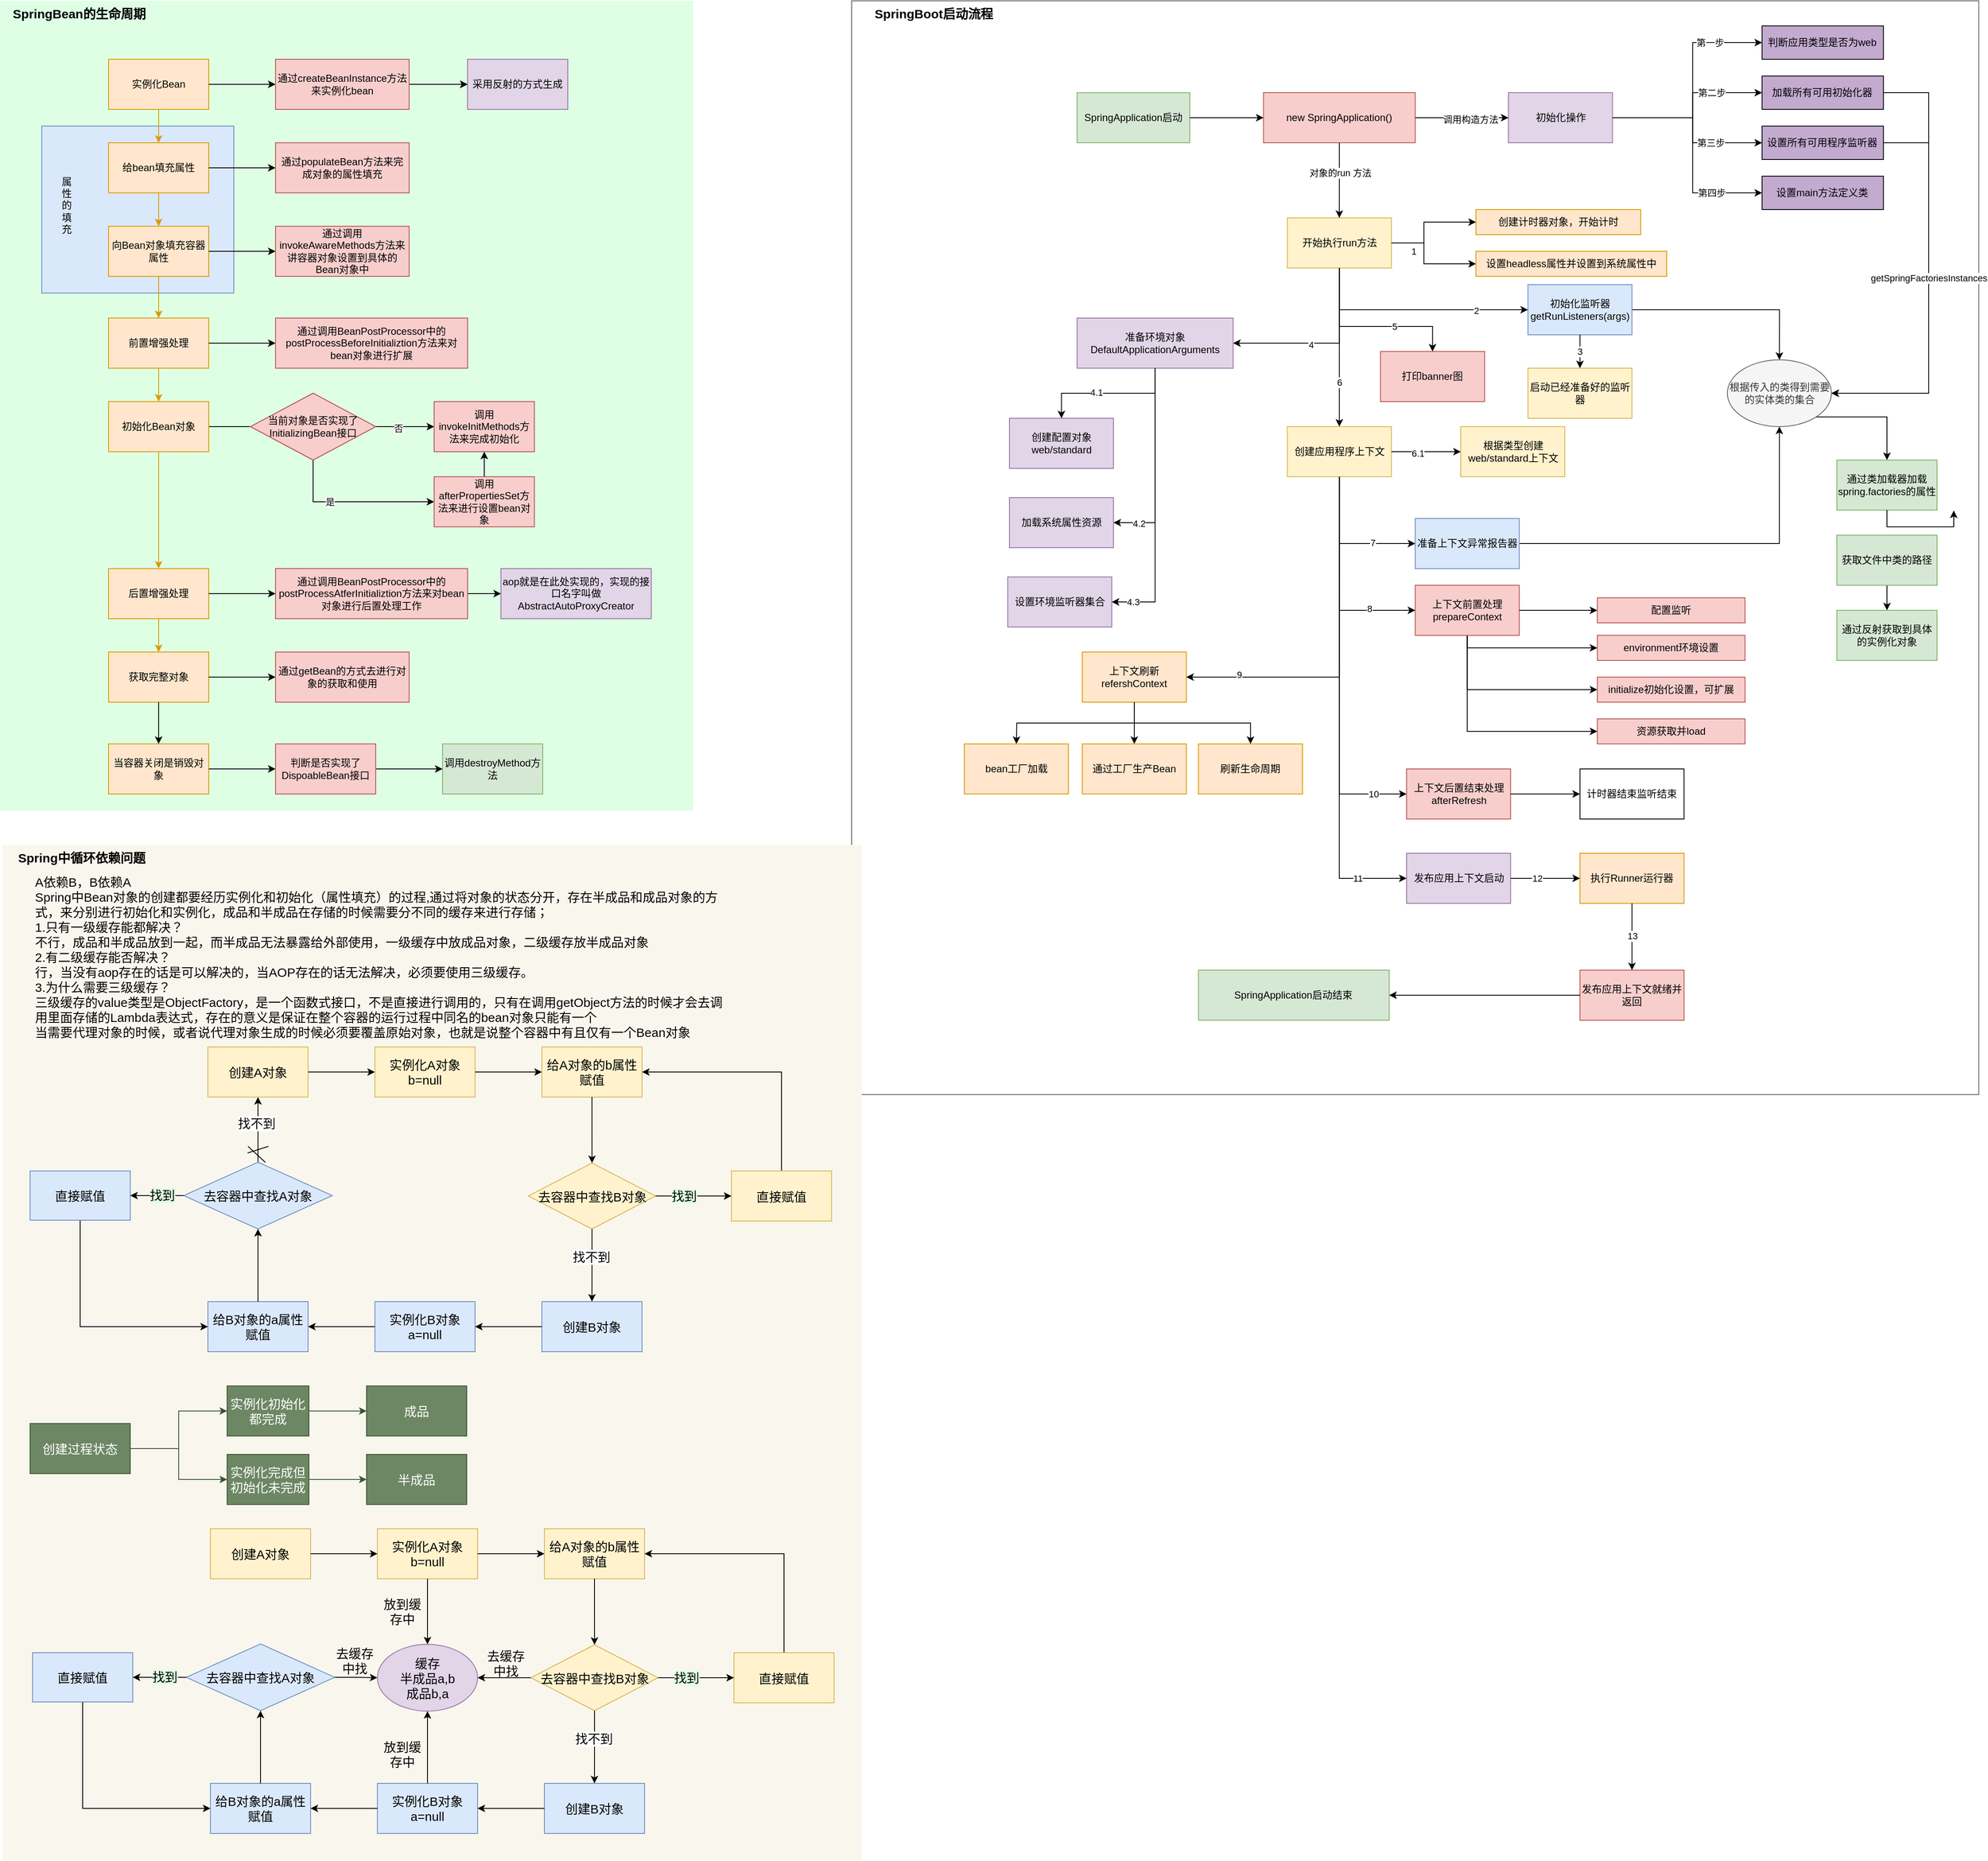 <mxfile version="16.1.4" type="github">
  <diagram id="prtHgNgQTEPvFCAcTncT" name="Page-1">
    <mxGraphModel dx="2585" dy="1385" grid="1" gridSize="10" guides="1" tooltips="1" connect="1" arrows="1" fold="1" page="1" pageScale="1" pageWidth="827" pageHeight="1169" background="#FFFFFF" math="0" shadow="0">
      <root>
        <mxCell id="0" />
        <mxCell id="1" parent="0" />
        <mxCell id="M-vsIaJZoJOFEB_HzY_K-72" value="" style="group;fillColor=none;fontColor=#333333;strokeColor=#666666;" parent="1" vertex="1" connectable="0">
          <mxGeometry x="1020" width="1350" height="1310" as="geometry" />
        </mxCell>
        <mxCell id="ikXIMhRFEe6Y9AmsKK4H-1" value="SpringApplication启动" style="rounded=0;whiteSpace=wrap;html=1;fillColor=#d5e8d4;strokeColor=#82b366;" parent="M-vsIaJZoJOFEB_HzY_K-72" vertex="1">
          <mxGeometry x="270" y="110" width="135" height="60" as="geometry" />
        </mxCell>
        <mxCell id="ikXIMhRFEe6Y9AmsKK4H-2" value="new SpringApplication()" style="whiteSpace=wrap;html=1;rounded=0;fillColor=#f8cecc;strokeColor=#b85450;" parent="M-vsIaJZoJOFEB_HzY_K-72" vertex="1">
          <mxGeometry x="493.269" y="110" width="181.731" height="60" as="geometry" />
        </mxCell>
        <mxCell id="ikXIMhRFEe6Y9AmsKK4H-3" value="" style="edgeStyle=orthogonalEdgeStyle;rounded=0;orthogonalLoop=1;jettySize=auto;html=1;" parent="M-vsIaJZoJOFEB_HzY_K-72" source="ikXIMhRFEe6Y9AmsKK4H-1" target="ikXIMhRFEe6Y9AmsKK4H-2" edge="1">
          <mxGeometry relative="1" as="geometry" />
        </mxCell>
        <mxCell id="ikXIMhRFEe6Y9AmsKK4H-4" value="初始化操作" style="whiteSpace=wrap;html=1;rounded=0;fillColor=#e1d5e7;strokeColor=#9673a6;" parent="M-vsIaJZoJOFEB_HzY_K-72" vertex="1">
          <mxGeometry x="786.635" y="110" width="124.615" height="60" as="geometry" />
        </mxCell>
        <mxCell id="ikXIMhRFEe6Y9AmsKK4H-5" value="" style="edgeStyle=orthogonalEdgeStyle;rounded=0;orthogonalLoop=1;jettySize=auto;html=1;" parent="M-vsIaJZoJOFEB_HzY_K-72" source="ikXIMhRFEe6Y9AmsKK4H-2" target="ikXIMhRFEe6Y9AmsKK4H-4" edge="1">
          <mxGeometry relative="1" as="geometry">
            <Array as="points">
              <mxPoint x="726.923" y="140" />
              <mxPoint x="726.923" y="140" />
            </Array>
          </mxGeometry>
        </mxCell>
        <mxCell id="ikXIMhRFEe6Y9AmsKK4H-6" value="调用构造方法" style="edgeLabel;html=1;align=center;verticalAlign=middle;resizable=0;points=[];" parent="ikXIMhRFEe6Y9AmsKK4H-5" vertex="1" connectable="0">
          <mxGeometry x="0.172" y="-2" relative="1" as="geometry">
            <mxPoint as="offset" />
          </mxGeometry>
        </mxCell>
        <mxCell id="ikXIMhRFEe6Y9AmsKK4H-7" value="判断应用类型是否为web" style="whiteSpace=wrap;html=1;rounded=0;fillColor=#C3ABD0;" parent="M-vsIaJZoJOFEB_HzY_K-72" vertex="1">
          <mxGeometry x="1090.385" y="30" width="145.385" height="40" as="geometry" />
        </mxCell>
        <mxCell id="ikXIMhRFEe6Y9AmsKK4H-8" value="" style="edgeStyle=orthogonalEdgeStyle;rounded=0;orthogonalLoop=1;jettySize=auto;html=1;entryX=0;entryY=0.5;entryDx=0;entryDy=0;" parent="M-vsIaJZoJOFEB_HzY_K-72" source="ikXIMhRFEe6Y9AmsKK4H-4" target="ikXIMhRFEe6Y9AmsKK4H-7" edge="1">
          <mxGeometry relative="1" as="geometry">
            <Array as="points">
              <mxPoint x="1007.308" y="140" />
              <mxPoint x="1007.308" y="50" />
            </Array>
          </mxGeometry>
        </mxCell>
        <mxCell id="ikXIMhRFEe6Y9AmsKK4H-15" value="第一步" style="edgeLabel;html=1;align=center;verticalAlign=middle;resizable=0;points=[];" parent="ikXIMhRFEe6Y9AmsKK4H-8" vertex="1" connectable="0">
          <mxGeometry x="0.165" y="-1" relative="1" as="geometry">
            <mxPoint x="19" y="-29" as="offset" />
          </mxGeometry>
        </mxCell>
        <mxCell id="W5tECQ-b1DLXeLB3Z4ev-2" style="edgeStyle=orthogonalEdgeStyle;rounded=0;orthogonalLoop=1;jettySize=auto;html=1;exitX=1;exitY=0.5;exitDx=0;exitDy=0;entryX=1;entryY=0.5;entryDx=0;entryDy=0;" edge="1" parent="M-vsIaJZoJOFEB_HzY_K-72" source="ikXIMhRFEe6Y9AmsKK4H-9" target="W5tECQ-b1DLXeLB3Z4ev-1">
          <mxGeometry relative="1" as="geometry">
            <Array as="points">
              <mxPoint x="1290" y="110" />
              <mxPoint x="1290" y="470" />
            </Array>
          </mxGeometry>
        </mxCell>
        <mxCell id="ikXIMhRFEe6Y9AmsKK4H-9" value="加载所有可用初始化器" style="whiteSpace=wrap;html=1;rounded=0;fillColor=#C3ABD0;" parent="M-vsIaJZoJOFEB_HzY_K-72" vertex="1">
          <mxGeometry x="1090.385" y="90" width="145.385" height="40" as="geometry" />
        </mxCell>
        <mxCell id="ikXIMhRFEe6Y9AmsKK4H-10" value="" style="edgeStyle=orthogonalEdgeStyle;rounded=0;orthogonalLoop=1;jettySize=auto;html=1;" parent="M-vsIaJZoJOFEB_HzY_K-72" source="ikXIMhRFEe6Y9AmsKK4H-4" target="ikXIMhRFEe6Y9AmsKK4H-9" edge="1">
          <mxGeometry relative="1" as="geometry">
            <Array as="points">
              <mxPoint x="1007.308" y="140" />
              <mxPoint x="1007.308" y="110" />
            </Array>
          </mxGeometry>
        </mxCell>
        <mxCell id="ikXIMhRFEe6Y9AmsKK4H-16" value="第二步" style="edgeLabel;html=1;align=center;verticalAlign=middle;resizable=0;points=[];" parent="ikXIMhRFEe6Y9AmsKK4H-10" vertex="1" connectable="0">
          <mxGeometry x="0.443" relative="1" as="geometry">
            <mxPoint x="-3" as="offset" />
          </mxGeometry>
        </mxCell>
        <mxCell id="ikXIMhRFEe6Y9AmsKK4H-11" value="设置所有可用程序监听器" style="whiteSpace=wrap;html=1;rounded=0;fillColor=#C3ABD0;" parent="M-vsIaJZoJOFEB_HzY_K-72" vertex="1">
          <mxGeometry x="1090.385" y="150" width="145.385" height="40" as="geometry" />
        </mxCell>
        <mxCell id="ikXIMhRFEe6Y9AmsKK4H-12" value="" style="edgeStyle=orthogonalEdgeStyle;rounded=0;orthogonalLoop=1;jettySize=auto;html=1;entryX=0;entryY=0.5;entryDx=0;entryDy=0;" parent="M-vsIaJZoJOFEB_HzY_K-72" source="ikXIMhRFEe6Y9AmsKK4H-4" target="ikXIMhRFEe6Y9AmsKK4H-11" edge="1">
          <mxGeometry relative="1" as="geometry">
            <Array as="points">
              <mxPoint x="1007.308" y="140" />
              <mxPoint x="1007.308" y="170" />
            </Array>
          </mxGeometry>
        </mxCell>
        <mxCell id="ikXIMhRFEe6Y9AmsKK4H-17" value="第三步" style="edgeLabel;html=1;align=center;verticalAlign=middle;resizable=0;points=[];" parent="ikXIMhRFEe6Y9AmsKK4H-12" vertex="1" connectable="0">
          <mxGeometry x="0.61" y="3" relative="1" as="geometry">
            <mxPoint x="-21" y="3" as="offset" />
          </mxGeometry>
        </mxCell>
        <mxCell id="ikXIMhRFEe6Y9AmsKK4H-13" value="设置main方法定义类" style="whiteSpace=wrap;html=1;rounded=0;fillColor=#C3ABD0;" parent="M-vsIaJZoJOFEB_HzY_K-72" vertex="1">
          <mxGeometry x="1090.385" y="210" width="145.385" height="40" as="geometry" />
        </mxCell>
        <mxCell id="ikXIMhRFEe6Y9AmsKK4H-14" value="" style="edgeStyle=orthogonalEdgeStyle;rounded=0;orthogonalLoop=1;jettySize=auto;html=1;" parent="M-vsIaJZoJOFEB_HzY_K-72" source="ikXIMhRFEe6Y9AmsKK4H-4" target="ikXIMhRFEe6Y9AmsKK4H-13" edge="1">
          <mxGeometry relative="1" as="geometry">
            <Array as="points">
              <mxPoint x="1007.308" y="140" />
              <mxPoint x="1007.308" y="230" />
            </Array>
          </mxGeometry>
        </mxCell>
        <mxCell id="ikXIMhRFEe6Y9AmsKK4H-18" value="第四步" style="edgeLabel;html=1;align=center;verticalAlign=middle;resizable=0;points=[];" parent="ikXIMhRFEe6Y9AmsKK4H-14" vertex="1" connectable="0">
          <mxGeometry x="0.665" y="2" relative="1" as="geometry">
            <mxPoint x="-16" y="2" as="offset" />
          </mxGeometry>
        </mxCell>
        <mxCell id="ikXIMhRFEe6Y9AmsKK4H-19" value="开始执行run方法" style="whiteSpace=wrap;html=1;rounded=0;fillColor=#fff2cc;strokeColor=#d6b656;" parent="M-vsIaJZoJOFEB_HzY_K-72" vertex="1">
          <mxGeometry x="521.827" y="260" width="124.615" height="60" as="geometry" />
        </mxCell>
        <mxCell id="ikXIMhRFEe6Y9AmsKK4H-20" value="" style="edgeStyle=orthogonalEdgeStyle;rounded=0;orthogonalLoop=1;jettySize=auto;html=1;" parent="M-vsIaJZoJOFEB_HzY_K-72" source="ikXIMhRFEe6Y9AmsKK4H-2" target="ikXIMhRFEe6Y9AmsKK4H-19" edge="1">
          <mxGeometry relative="1" as="geometry" />
        </mxCell>
        <mxCell id="ikXIMhRFEe6Y9AmsKK4H-21" value="对象的run 方法" style="edgeLabel;html=1;align=center;verticalAlign=middle;resizable=0;points=[];" parent="ikXIMhRFEe6Y9AmsKK4H-20" vertex="1" connectable="0">
          <mxGeometry x="-0.211" y="1" relative="1" as="geometry">
            <mxPoint as="offset" />
          </mxGeometry>
        </mxCell>
        <mxCell id="ikXIMhRFEe6Y9AmsKK4H-22" value="设置headless属性并设置到系统属性中" style="whiteSpace=wrap;html=1;rounded=0;fillColor=#ffe6cc;strokeColor=#d79b00;" parent="M-vsIaJZoJOFEB_HzY_K-72" vertex="1">
          <mxGeometry x="747.692" y="300" width="228.462" height="30" as="geometry" />
        </mxCell>
        <mxCell id="ikXIMhRFEe6Y9AmsKK4H-23" value="" style="edgeStyle=orthogonalEdgeStyle;rounded=0;orthogonalLoop=1;jettySize=auto;html=1;entryX=0;entryY=0.5;entryDx=0;entryDy=0;" parent="M-vsIaJZoJOFEB_HzY_K-72" source="ikXIMhRFEe6Y9AmsKK4H-19" target="ikXIMhRFEe6Y9AmsKK4H-22" edge="1">
          <mxGeometry relative="1" as="geometry">
            <Array as="points">
              <mxPoint x="685.385" y="290" />
              <mxPoint x="685.385" y="315" />
            </Array>
          </mxGeometry>
        </mxCell>
        <mxCell id="M-vsIaJZoJOFEB_HzY_K-1" value="1" style="edgeLabel;html=1;align=center;verticalAlign=middle;resizable=0;points=[];" parent="ikXIMhRFEe6Y9AmsKK4H-23" vertex="1" connectable="0">
          <mxGeometry x="0.31" relative="1" as="geometry">
            <mxPoint x="-31" y="-15" as="offset" />
          </mxGeometry>
        </mxCell>
        <mxCell id="ikXIMhRFEe6Y9AmsKK4H-25" value="创建计时器对象，开始计时" style="whiteSpace=wrap;html=1;rounded=0;fillColor=#ffe6cc;strokeColor=#d79b00;" parent="M-vsIaJZoJOFEB_HzY_K-72" vertex="1">
          <mxGeometry x="747.692" y="250" width="197.308" height="30" as="geometry" />
        </mxCell>
        <mxCell id="ikXIMhRFEe6Y9AmsKK4H-26" value="" style="edgeStyle=orthogonalEdgeStyle;rounded=0;orthogonalLoop=1;jettySize=auto;html=1;entryX=0;entryY=0.5;entryDx=0;entryDy=0;exitX=1;exitY=0.5;exitDx=0;exitDy=0;" parent="M-vsIaJZoJOFEB_HzY_K-72" source="ikXIMhRFEe6Y9AmsKK4H-19" target="ikXIMhRFEe6Y9AmsKK4H-25" edge="1">
          <mxGeometry relative="1" as="geometry">
            <Array as="points">
              <mxPoint x="685.385" y="290" />
              <mxPoint x="685.385" y="265" />
            </Array>
          </mxGeometry>
        </mxCell>
        <mxCell id="W5tECQ-b1DLXeLB3Z4ev-5" style="edgeStyle=orthogonalEdgeStyle;rounded=0;orthogonalLoop=1;jettySize=auto;html=1;exitX=1;exitY=0.5;exitDx=0;exitDy=0;entryX=0.5;entryY=0;entryDx=0;entryDy=0;" edge="1" parent="M-vsIaJZoJOFEB_HzY_K-72" source="M-vsIaJZoJOFEB_HzY_K-2" target="W5tECQ-b1DLXeLB3Z4ev-1">
          <mxGeometry relative="1" as="geometry" />
        </mxCell>
        <mxCell id="M-vsIaJZoJOFEB_HzY_K-2" value="初始化监听器&lt;br&gt;getRunListeners(args)" style="whiteSpace=wrap;html=1;rounded=0;fillColor=#dae8fc;strokeColor=#6c8ebf;" parent="M-vsIaJZoJOFEB_HzY_K-72" vertex="1">
          <mxGeometry x="810.0" y="340" width="124.615" height="60" as="geometry" />
        </mxCell>
        <mxCell id="M-vsIaJZoJOFEB_HzY_K-3" value="" style="edgeStyle=orthogonalEdgeStyle;rounded=0;orthogonalLoop=1;jettySize=auto;html=1;" parent="M-vsIaJZoJOFEB_HzY_K-72" source="ikXIMhRFEe6Y9AmsKK4H-19" target="M-vsIaJZoJOFEB_HzY_K-2" edge="1">
          <mxGeometry relative="1" as="geometry">
            <Array as="points">
              <mxPoint x="584.654" y="370" />
            </Array>
          </mxGeometry>
        </mxCell>
        <mxCell id="M-vsIaJZoJOFEB_HzY_K-4" value="2" style="edgeLabel;html=1;align=center;verticalAlign=middle;resizable=0;points=[];" parent="M-vsIaJZoJOFEB_HzY_K-3" vertex="1" connectable="0">
          <mxGeometry x="0.547" y="-1" relative="1" as="geometry">
            <mxPoint as="offset" />
          </mxGeometry>
        </mxCell>
        <mxCell id="M-vsIaJZoJOFEB_HzY_K-5" value="启动已经准备好的监听器" style="whiteSpace=wrap;html=1;rounded=0;fillColor=#fff2cc;strokeColor=#d6b656;" parent="M-vsIaJZoJOFEB_HzY_K-72" vertex="1">
          <mxGeometry x="810.0" y="440" width="124.615" height="60" as="geometry" />
        </mxCell>
        <mxCell id="M-vsIaJZoJOFEB_HzY_K-6" value="3" style="edgeStyle=orthogonalEdgeStyle;rounded=0;orthogonalLoop=1;jettySize=auto;html=1;" parent="M-vsIaJZoJOFEB_HzY_K-72" source="M-vsIaJZoJOFEB_HzY_K-2" target="M-vsIaJZoJOFEB_HzY_K-5" edge="1">
          <mxGeometry relative="1" as="geometry" />
        </mxCell>
        <mxCell id="M-vsIaJZoJOFEB_HzY_K-7" value="准备环境对象&lt;br&gt;DefaultApplicationArguments" style="whiteSpace=wrap;html=1;rounded=0;fillColor=#e1d5e7;strokeColor=#9673a6;" parent="M-vsIaJZoJOFEB_HzY_K-72" vertex="1">
          <mxGeometry x="270" y="380" width="186.923" height="60" as="geometry" />
        </mxCell>
        <mxCell id="M-vsIaJZoJOFEB_HzY_K-8" value="" style="edgeStyle=orthogonalEdgeStyle;rounded=0;orthogonalLoop=1;jettySize=auto;html=1;" parent="M-vsIaJZoJOFEB_HzY_K-72" source="ikXIMhRFEe6Y9AmsKK4H-19" target="M-vsIaJZoJOFEB_HzY_K-7" edge="1">
          <mxGeometry relative="1" as="geometry">
            <Array as="points">
              <mxPoint x="584.654" y="410" />
            </Array>
          </mxGeometry>
        </mxCell>
        <mxCell id="M-vsIaJZoJOFEB_HzY_K-9" value="4" style="edgeLabel;html=1;align=center;verticalAlign=middle;resizable=0;points=[];" parent="M-vsIaJZoJOFEB_HzY_K-8" vertex="1" connectable="0">
          <mxGeometry x="0.144" y="2" relative="1" as="geometry">
            <mxPoint as="offset" />
          </mxGeometry>
        </mxCell>
        <mxCell id="M-vsIaJZoJOFEB_HzY_K-10" value="打印banner图" style="whiteSpace=wrap;html=1;rounded=0;fillColor=#f8cecc;strokeColor=#b85450;" parent="M-vsIaJZoJOFEB_HzY_K-72" vertex="1">
          <mxGeometry x="633.462" y="420" width="124.615" height="60" as="geometry" />
        </mxCell>
        <mxCell id="M-vsIaJZoJOFEB_HzY_K-11" value="" style="edgeStyle=orthogonalEdgeStyle;rounded=0;orthogonalLoop=1;jettySize=auto;html=1;" parent="M-vsIaJZoJOFEB_HzY_K-72" source="ikXIMhRFEe6Y9AmsKK4H-19" target="M-vsIaJZoJOFEB_HzY_K-10" edge="1">
          <mxGeometry relative="1" as="geometry">
            <Array as="points">
              <mxPoint x="584.654" y="390" />
              <mxPoint x="695.769" y="390" />
            </Array>
          </mxGeometry>
        </mxCell>
        <mxCell id="M-vsIaJZoJOFEB_HzY_K-12" value="5" style="edgeLabel;html=1;align=center;verticalAlign=middle;resizable=0;points=[];" parent="M-vsIaJZoJOFEB_HzY_K-11" vertex="1" connectable="0">
          <mxGeometry x="0.285" relative="1" as="geometry">
            <mxPoint as="offset" />
          </mxGeometry>
        </mxCell>
        <mxCell id="M-vsIaJZoJOFEB_HzY_K-13" value="创建应用程序上下文" style="whiteSpace=wrap;html=1;rounded=0;fillColor=#fff2cc;strokeColor=#d6b656;" parent="M-vsIaJZoJOFEB_HzY_K-72" vertex="1">
          <mxGeometry x="521.827" y="510" width="124.615" height="60" as="geometry" />
        </mxCell>
        <mxCell id="M-vsIaJZoJOFEB_HzY_K-14" value="" style="edgeStyle=orthogonalEdgeStyle;rounded=0;orthogonalLoop=1;jettySize=auto;html=1;" parent="M-vsIaJZoJOFEB_HzY_K-72" source="ikXIMhRFEe6Y9AmsKK4H-19" target="M-vsIaJZoJOFEB_HzY_K-13" edge="1">
          <mxGeometry relative="1" as="geometry" />
        </mxCell>
        <mxCell id="M-vsIaJZoJOFEB_HzY_K-15" value="6" style="edgeLabel;html=1;align=center;verticalAlign=middle;resizable=0;points=[];" parent="M-vsIaJZoJOFEB_HzY_K-14" vertex="1" connectable="0">
          <mxGeometry x="0.319" y="2" relative="1" as="geometry">
            <mxPoint x="-2" y="11" as="offset" />
          </mxGeometry>
        </mxCell>
        <mxCell id="M-vsIaJZoJOFEB_HzY_K-16" value="根据类型创建&lt;br&gt;web/standard上下文" style="whiteSpace=wrap;html=1;rounded=0;fillColor=#fff2cc;strokeColor=#d6b656;" parent="M-vsIaJZoJOFEB_HzY_K-72" vertex="1">
          <mxGeometry x="729.519" y="510" width="124.615" height="60" as="geometry" />
        </mxCell>
        <mxCell id="M-vsIaJZoJOFEB_HzY_K-17" value="" style="edgeStyle=orthogonalEdgeStyle;rounded=0;orthogonalLoop=1;jettySize=auto;html=1;" parent="M-vsIaJZoJOFEB_HzY_K-72" source="M-vsIaJZoJOFEB_HzY_K-13" target="M-vsIaJZoJOFEB_HzY_K-16" edge="1">
          <mxGeometry relative="1" as="geometry" />
        </mxCell>
        <mxCell id="M-vsIaJZoJOFEB_HzY_K-18" value="6.1" style="edgeLabel;html=1;align=center;verticalAlign=middle;resizable=0;points=[];" parent="M-vsIaJZoJOFEB_HzY_K-17" vertex="1" connectable="0">
          <mxGeometry x="-0.247" y="-2" relative="1" as="geometry">
            <mxPoint as="offset" />
          </mxGeometry>
        </mxCell>
        <mxCell id="M-vsIaJZoJOFEB_HzY_K-19" value="创建配置对象&lt;br&gt;web/standard" style="whiteSpace=wrap;html=1;rounded=0;fillColor=#e1d5e7;strokeColor=#9673a6;" parent="M-vsIaJZoJOFEB_HzY_K-72" vertex="1">
          <mxGeometry x="189.0" y="500" width="124.615" height="60" as="geometry" />
        </mxCell>
        <mxCell id="M-vsIaJZoJOFEB_HzY_K-20" value="" style="edgeStyle=orthogonalEdgeStyle;rounded=0;orthogonalLoop=1;jettySize=auto;html=1;" parent="M-vsIaJZoJOFEB_HzY_K-72" source="M-vsIaJZoJOFEB_HzY_K-7" target="M-vsIaJZoJOFEB_HzY_K-19" edge="1">
          <mxGeometry relative="1" as="geometry" />
        </mxCell>
        <mxCell id="M-vsIaJZoJOFEB_HzY_K-21" value="4.1" style="edgeLabel;html=1;align=center;verticalAlign=middle;resizable=0;points=[];" parent="M-vsIaJZoJOFEB_HzY_K-20" vertex="1" connectable="0">
          <mxGeometry x="0.176" y="-1" relative="1" as="geometry">
            <mxPoint as="offset" />
          </mxGeometry>
        </mxCell>
        <mxCell id="M-vsIaJZoJOFEB_HzY_K-22" value="加载系统属性资源" style="whiteSpace=wrap;html=1;rounded=0;fillColor=#e1d5e7;strokeColor=#9673a6;" parent="M-vsIaJZoJOFEB_HzY_K-72" vertex="1">
          <mxGeometry x="189.0" y="595" width="124.615" height="60" as="geometry" />
        </mxCell>
        <mxCell id="M-vsIaJZoJOFEB_HzY_K-23" value="" style="edgeStyle=orthogonalEdgeStyle;rounded=0;orthogonalLoop=1;jettySize=auto;html=1;" parent="M-vsIaJZoJOFEB_HzY_K-72" source="M-vsIaJZoJOFEB_HzY_K-7" target="M-vsIaJZoJOFEB_HzY_K-22" edge="1">
          <mxGeometry relative="1" as="geometry">
            <Array as="points">
              <mxPoint x="363.462" y="625" />
            </Array>
          </mxGeometry>
        </mxCell>
        <mxCell id="M-vsIaJZoJOFEB_HzY_K-24" value="4.2" style="edgeLabel;html=1;align=center;verticalAlign=middle;resizable=0;points=[];" parent="M-vsIaJZoJOFEB_HzY_K-23" vertex="1" connectable="0">
          <mxGeometry x="0.291" y="2" relative="1" as="geometry">
            <mxPoint x="-22" y="34" as="offset" />
          </mxGeometry>
        </mxCell>
        <mxCell id="M-vsIaJZoJOFEB_HzY_K-25" value="设置环境监听器集合" style="whiteSpace=wrap;html=1;rounded=0;fillColor=#e1d5e7;strokeColor=#9673a6;" parent="M-vsIaJZoJOFEB_HzY_K-72" vertex="1">
          <mxGeometry x="186.923" y="690" width="124.615" height="60" as="geometry" />
        </mxCell>
        <mxCell id="M-vsIaJZoJOFEB_HzY_K-26" value="" style="edgeStyle=orthogonalEdgeStyle;rounded=0;orthogonalLoop=1;jettySize=auto;html=1;" parent="M-vsIaJZoJOFEB_HzY_K-72" source="M-vsIaJZoJOFEB_HzY_K-7" target="M-vsIaJZoJOFEB_HzY_K-25" edge="1">
          <mxGeometry relative="1" as="geometry">
            <Array as="points">
              <mxPoint x="363.462" y="720" />
            </Array>
          </mxGeometry>
        </mxCell>
        <mxCell id="M-vsIaJZoJOFEB_HzY_K-27" value="4.3" style="edgeLabel;html=1;align=center;verticalAlign=middle;resizable=0;points=[];" parent="M-vsIaJZoJOFEB_HzY_K-26" vertex="1" connectable="0">
          <mxGeometry x="0.78" y="1" relative="1" as="geometry">
            <mxPoint x="-11" y="-1" as="offset" />
          </mxGeometry>
        </mxCell>
        <mxCell id="W5tECQ-b1DLXeLB3Z4ev-6" style="edgeStyle=orthogonalEdgeStyle;rounded=0;orthogonalLoop=1;jettySize=auto;html=1;exitX=1;exitY=0.5;exitDx=0;exitDy=0;" edge="1" parent="M-vsIaJZoJOFEB_HzY_K-72" source="M-vsIaJZoJOFEB_HzY_K-28" target="W5tECQ-b1DLXeLB3Z4ev-1">
          <mxGeometry relative="1" as="geometry" />
        </mxCell>
        <mxCell id="M-vsIaJZoJOFEB_HzY_K-28" value="准备上下文异常报告器" style="whiteSpace=wrap;html=1;rounded=0;fillColor=#dae8fc;strokeColor=#6c8ebf;" parent="M-vsIaJZoJOFEB_HzY_K-72" vertex="1">
          <mxGeometry x="675" y="620" width="124.615" height="60" as="geometry" />
        </mxCell>
        <mxCell id="M-vsIaJZoJOFEB_HzY_K-29" value="" style="edgeStyle=orthogonalEdgeStyle;rounded=0;orthogonalLoop=1;jettySize=auto;html=1;" parent="M-vsIaJZoJOFEB_HzY_K-72" source="M-vsIaJZoJOFEB_HzY_K-13" target="M-vsIaJZoJOFEB_HzY_K-28" edge="1">
          <mxGeometry relative="1" as="geometry">
            <Array as="points">
              <mxPoint x="584.654" y="650" />
            </Array>
          </mxGeometry>
        </mxCell>
        <mxCell id="M-vsIaJZoJOFEB_HzY_K-30" value="7" style="edgeLabel;html=1;align=center;verticalAlign=middle;resizable=0;points=[];" parent="M-vsIaJZoJOFEB_HzY_K-29" vertex="1" connectable="0">
          <mxGeometry x="0.405" y="1" relative="1" as="geometry">
            <mxPoint as="offset" />
          </mxGeometry>
        </mxCell>
        <mxCell id="W5tECQ-b1DLXeLB3Z4ev-114" style="edgeStyle=orthogonalEdgeStyle;rounded=0;orthogonalLoop=1;jettySize=auto;html=1;exitX=0.5;exitY=1;exitDx=0;exitDy=0;entryX=0;entryY=0.5;entryDx=0;entryDy=0;" edge="1" parent="M-vsIaJZoJOFEB_HzY_K-72" source="M-vsIaJZoJOFEB_HzY_K-31" target="M-vsIaJZoJOFEB_HzY_K-36">
          <mxGeometry relative="1" as="geometry">
            <Array as="points">
              <mxPoint x="737" y="775" />
            </Array>
          </mxGeometry>
        </mxCell>
        <mxCell id="W5tECQ-b1DLXeLB3Z4ev-115" style="edgeStyle=orthogonalEdgeStyle;rounded=0;orthogonalLoop=1;jettySize=auto;html=1;exitX=0.5;exitY=1;exitDx=0;exitDy=0;entryX=0;entryY=0.5;entryDx=0;entryDy=0;" edge="1" parent="M-vsIaJZoJOFEB_HzY_K-72" source="M-vsIaJZoJOFEB_HzY_K-31" target="M-vsIaJZoJOFEB_HzY_K-38">
          <mxGeometry relative="1" as="geometry" />
        </mxCell>
        <mxCell id="W5tECQ-b1DLXeLB3Z4ev-116" style="edgeStyle=orthogonalEdgeStyle;rounded=0;orthogonalLoop=1;jettySize=auto;html=1;exitX=0.5;exitY=1;exitDx=0;exitDy=0;entryX=0;entryY=0.5;entryDx=0;entryDy=0;" edge="1" parent="M-vsIaJZoJOFEB_HzY_K-72" source="M-vsIaJZoJOFEB_HzY_K-31" target="M-vsIaJZoJOFEB_HzY_K-39">
          <mxGeometry relative="1" as="geometry" />
        </mxCell>
        <mxCell id="M-vsIaJZoJOFEB_HzY_K-31" value="上下文前置处理&lt;br&gt;prepareContext" style="whiteSpace=wrap;html=1;rounded=0;fillColor=#f8cecc;strokeColor=#b85450;" parent="M-vsIaJZoJOFEB_HzY_K-72" vertex="1">
          <mxGeometry x="674.995" y="700" width="124.615" height="60" as="geometry" />
        </mxCell>
        <mxCell id="M-vsIaJZoJOFEB_HzY_K-32" style="edgeStyle=orthogonalEdgeStyle;rounded=0;orthogonalLoop=1;jettySize=auto;html=1;exitX=0.5;exitY=1;exitDx=0;exitDy=0;entryX=0;entryY=0.5;entryDx=0;entryDy=0;" parent="M-vsIaJZoJOFEB_HzY_K-72" source="M-vsIaJZoJOFEB_HzY_K-13" target="M-vsIaJZoJOFEB_HzY_K-31" edge="1">
          <mxGeometry relative="1" as="geometry" />
        </mxCell>
        <mxCell id="M-vsIaJZoJOFEB_HzY_K-33" value="8" style="edgeLabel;html=1;align=center;verticalAlign=middle;resizable=0;points=[];" parent="M-vsIaJZoJOFEB_HzY_K-32" vertex="1" connectable="0">
          <mxGeometry x="0.549" y="2" relative="1" as="geometry">
            <mxPoint x="1" as="offset" />
          </mxGeometry>
        </mxCell>
        <mxCell id="M-vsIaJZoJOFEB_HzY_K-34" value="配置监听" style="whiteSpace=wrap;html=1;rounded=0;fillColor=#f8cecc;strokeColor=#b85450;" parent="M-vsIaJZoJOFEB_HzY_K-72" vertex="1">
          <mxGeometry x="893.07" y="715" width="176.93" height="30" as="geometry" />
        </mxCell>
        <mxCell id="M-vsIaJZoJOFEB_HzY_K-35" style="edgeStyle=orthogonalEdgeStyle;rounded=0;orthogonalLoop=1;jettySize=auto;html=1;exitX=1;exitY=0.5;exitDx=0;exitDy=0;entryX=0;entryY=0.5;entryDx=0;entryDy=0;" parent="M-vsIaJZoJOFEB_HzY_K-72" source="M-vsIaJZoJOFEB_HzY_K-31" target="M-vsIaJZoJOFEB_HzY_K-34" edge="1">
          <mxGeometry relative="1" as="geometry" />
        </mxCell>
        <mxCell id="M-vsIaJZoJOFEB_HzY_K-36" value="environment环境设置" style="rounded=0;whiteSpace=wrap;html=1;fillColor=#f8cecc;strokeColor=#b85450;" parent="M-vsIaJZoJOFEB_HzY_K-72" vertex="1">
          <mxGeometry x="893.08" y="760" width="176.92" height="30" as="geometry" />
        </mxCell>
        <mxCell id="M-vsIaJZoJOFEB_HzY_K-39" value="资源获取并load" style="rounded=0;whiteSpace=wrap;html=1;fillColor=#f8cecc;strokeColor=#b85450;" parent="M-vsIaJZoJOFEB_HzY_K-72" vertex="1">
          <mxGeometry x="893.08" y="860" width="176.92" height="30" as="geometry" />
        </mxCell>
        <mxCell id="M-vsIaJZoJOFEB_HzY_K-51" style="edgeStyle=orthogonalEdgeStyle;rounded=0;orthogonalLoop=1;jettySize=auto;html=1;exitX=0.5;exitY=1;exitDx=0;exitDy=0;entryX=0.5;entryY=0;entryDx=0;entryDy=0;" parent="M-vsIaJZoJOFEB_HzY_K-72" source="M-vsIaJZoJOFEB_HzY_K-43" edge="1">
          <mxGeometry relative="1" as="geometry">
            <mxPoint x="197.308" y="890" as="targetPoint" />
          </mxGeometry>
        </mxCell>
        <mxCell id="M-vsIaJZoJOFEB_HzY_K-43" value="上下文刷新&lt;br&gt;refershContext" style="rounded=0;whiteSpace=wrap;html=1;fillColor=#ffe6cc;strokeColor=#d79b00;" parent="M-vsIaJZoJOFEB_HzY_K-72" vertex="1">
          <mxGeometry x="276.231" y="780" width="124.615" height="60" as="geometry" />
        </mxCell>
        <mxCell id="M-vsIaJZoJOFEB_HzY_K-44" style="edgeStyle=orthogonalEdgeStyle;rounded=0;orthogonalLoop=1;jettySize=auto;html=1;exitX=0.5;exitY=1;exitDx=0;exitDy=0;entryX=1;entryY=0.5;entryDx=0;entryDy=0;" parent="M-vsIaJZoJOFEB_HzY_K-72" source="M-vsIaJZoJOFEB_HzY_K-13" target="M-vsIaJZoJOFEB_HzY_K-43" edge="1">
          <mxGeometry relative="1" as="geometry" />
        </mxCell>
        <mxCell id="M-vsIaJZoJOFEB_HzY_K-45" value="9" style="edgeLabel;html=1;align=center;verticalAlign=middle;resizable=0;points=[];" parent="M-vsIaJZoJOFEB_HzY_K-44" vertex="1" connectable="0">
          <mxGeometry x="0.707" y="-3" relative="1" as="geometry">
            <mxPoint x="1" as="offset" />
          </mxGeometry>
        </mxCell>
        <mxCell id="M-vsIaJZoJOFEB_HzY_K-46" value="刷新生命周期" style="rounded=0;whiteSpace=wrap;html=1;fillColor=#ffe6cc;strokeColor=#d79b00;" parent="M-vsIaJZoJOFEB_HzY_K-72" vertex="1">
          <mxGeometry x="415.385" y="890" width="124.615" height="60" as="geometry" />
        </mxCell>
        <mxCell id="M-vsIaJZoJOFEB_HzY_K-50" style="edgeStyle=orthogonalEdgeStyle;rounded=0;orthogonalLoop=1;jettySize=auto;html=1;exitX=0.5;exitY=1;exitDx=0;exitDy=0;entryX=0.5;entryY=0;entryDx=0;entryDy=0;" parent="M-vsIaJZoJOFEB_HzY_K-72" source="M-vsIaJZoJOFEB_HzY_K-43" target="M-vsIaJZoJOFEB_HzY_K-46" edge="1">
          <mxGeometry relative="1" as="geometry" />
        </mxCell>
        <mxCell id="M-vsIaJZoJOFEB_HzY_K-47" value="通过工厂生产Bean" style="rounded=0;whiteSpace=wrap;html=1;fillColor=#ffe6cc;strokeColor=#d79b00;" parent="M-vsIaJZoJOFEB_HzY_K-72" vertex="1">
          <mxGeometry x="276.231" y="890" width="124.615" height="60" as="geometry" />
        </mxCell>
        <mxCell id="M-vsIaJZoJOFEB_HzY_K-49" value="" style="edgeStyle=orthogonalEdgeStyle;rounded=0;orthogonalLoop=1;jettySize=auto;html=1;" parent="M-vsIaJZoJOFEB_HzY_K-72" source="M-vsIaJZoJOFEB_HzY_K-43" target="M-vsIaJZoJOFEB_HzY_K-47" edge="1">
          <mxGeometry relative="1" as="geometry" />
        </mxCell>
        <mxCell id="M-vsIaJZoJOFEB_HzY_K-48" value="bean工厂加载" style="rounded=0;whiteSpace=wrap;html=1;fillColor=#ffe6cc;strokeColor=#d79b00;" parent="M-vsIaJZoJOFEB_HzY_K-72" vertex="1">
          <mxGeometry x="135" y="890" width="124.615" height="60" as="geometry" />
        </mxCell>
        <mxCell id="M-vsIaJZoJOFEB_HzY_K-52" value="上下文后置结束处理afterRefresh" style="rounded=0;whiteSpace=wrap;html=1;fillColor=#f8cecc;strokeColor=#b85450;" parent="M-vsIaJZoJOFEB_HzY_K-72" vertex="1">
          <mxGeometry x="664.615" y="920" width="124.615" height="60" as="geometry" />
        </mxCell>
        <mxCell id="M-vsIaJZoJOFEB_HzY_K-55" style="edgeStyle=orthogonalEdgeStyle;rounded=0;orthogonalLoop=1;jettySize=auto;html=1;exitX=0.5;exitY=1;exitDx=0;exitDy=0;entryX=0;entryY=0.5;entryDx=0;entryDy=0;" parent="M-vsIaJZoJOFEB_HzY_K-72" source="M-vsIaJZoJOFEB_HzY_K-13" target="M-vsIaJZoJOFEB_HzY_K-52" edge="1">
          <mxGeometry relative="1" as="geometry" />
        </mxCell>
        <mxCell id="M-vsIaJZoJOFEB_HzY_K-56" value="10" style="edgeLabel;html=1;align=center;verticalAlign=middle;resizable=0;points=[];" parent="M-vsIaJZoJOFEB_HzY_K-55" vertex="1" connectable="0">
          <mxGeometry x="0.778" y="-4" relative="1" as="geometry">
            <mxPoint x="11" y="-4" as="offset" />
          </mxGeometry>
        </mxCell>
        <mxCell id="M-vsIaJZoJOFEB_HzY_K-53" value="计时器结束监听结束" style="whiteSpace=wrap;html=1;rounded=0;" parent="M-vsIaJZoJOFEB_HzY_K-72" vertex="1">
          <mxGeometry x="872.308" y="920" width="124.615" height="60" as="geometry" />
        </mxCell>
        <mxCell id="M-vsIaJZoJOFEB_HzY_K-54" value="" style="edgeStyle=orthogonalEdgeStyle;rounded=0;orthogonalLoop=1;jettySize=auto;html=1;" parent="M-vsIaJZoJOFEB_HzY_K-72" source="M-vsIaJZoJOFEB_HzY_K-52" target="M-vsIaJZoJOFEB_HzY_K-53" edge="1">
          <mxGeometry relative="1" as="geometry" />
        </mxCell>
        <mxCell id="M-vsIaJZoJOFEB_HzY_K-57" value="发布应用上下文启动" style="rounded=0;whiteSpace=wrap;html=1;fillColor=#e1d5e7;strokeColor=#9673a6;" parent="M-vsIaJZoJOFEB_HzY_K-72" vertex="1">
          <mxGeometry x="664.615" y="1021" width="124.615" height="60" as="geometry" />
        </mxCell>
        <mxCell id="M-vsIaJZoJOFEB_HzY_K-58" style="edgeStyle=orthogonalEdgeStyle;rounded=0;orthogonalLoop=1;jettySize=auto;html=1;exitX=0.5;exitY=1;exitDx=0;exitDy=0;entryX=0;entryY=0.5;entryDx=0;entryDy=0;" parent="M-vsIaJZoJOFEB_HzY_K-72" source="M-vsIaJZoJOFEB_HzY_K-13" target="M-vsIaJZoJOFEB_HzY_K-57" edge="1">
          <mxGeometry relative="1" as="geometry" />
        </mxCell>
        <mxCell id="M-vsIaJZoJOFEB_HzY_K-65" value="11" style="edgeLabel;html=1;align=center;verticalAlign=middle;resizable=0;points=[];" parent="M-vsIaJZoJOFEB_HzY_K-58" vertex="1" connectable="0">
          <mxGeometry x="0.873" y="-1" relative="1" as="geometry">
            <mxPoint x="-23" y="-1" as="offset" />
          </mxGeometry>
        </mxCell>
        <mxCell id="M-vsIaJZoJOFEB_HzY_K-59" value="执行Runner运行器" style="whiteSpace=wrap;html=1;rounded=0;fillColor=#ffe6cc;strokeColor=#d79b00;" parent="M-vsIaJZoJOFEB_HzY_K-72" vertex="1">
          <mxGeometry x="872.307" y="1021" width="124.615" height="60" as="geometry" />
        </mxCell>
        <mxCell id="M-vsIaJZoJOFEB_HzY_K-60" value="" style="edgeStyle=orthogonalEdgeStyle;rounded=0;orthogonalLoop=1;jettySize=auto;html=1;" parent="M-vsIaJZoJOFEB_HzY_K-72" source="M-vsIaJZoJOFEB_HzY_K-57" target="M-vsIaJZoJOFEB_HzY_K-59" edge="1">
          <mxGeometry relative="1" as="geometry" />
        </mxCell>
        <mxCell id="M-vsIaJZoJOFEB_HzY_K-66" value="12" style="edgeLabel;html=1;align=center;verticalAlign=middle;resizable=0;points=[];" parent="M-vsIaJZoJOFEB_HzY_K-60" vertex="1" connectable="0">
          <mxGeometry x="-0.242" relative="1" as="geometry">
            <mxPoint as="offset" />
          </mxGeometry>
        </mxCell>
        <mxCell id="M-vsIaJZoJOFEB_HzY_K-61" value="发布应用上下文就绪并返回" style="whiteSpace=wrap;html=1;rounded=0;fillColor=#f8cecc;strokeColor=#b85450;" parent="M-vsIaJZoJOFEB_HzY_K-72" vertex="1">
          <mxGeometry x="872.307" y="1161" width="124.615" height="60" as="geometry" />
        </mxCell>
        <mxCell id="M-vsIaJZoJOFEB_HzY_K-62" value="" style="edgeStyle=orthogonalEdgeStyle;rounded=0;orthogonalLoop=1;jettySize=auto;html=1;" parent="M-vsIaJZoJOFEB_HzY_K-72" source="M-vsIaJZoJOFEB_HzY_K-59" target="M-vsIaJZoJOFEB_HzY_K-61" edge="1">
          <mxGeometry relative="1" as="geometry" />
        </mxCell>
        <mxCell id="M-vsIaJZoJOFEB_HzY_K-67" value="13" style="edgeLabel;html=1;align=center;verticalAlign=middle;resizable=0;points=[];" parent="M-vsIaJZoJOFEB_HzY_K-62" vertex="1" connectable="0">
          <mxGeometry x="0.225" y="1" relative="1" as="geometry">
            <mxPoint x="-1" y="-10" as="offset" />
          </mxGeometry>
        </mxCell>
        <mxCell id="M-vsIaJZoJOFEB_HzY_K-63" value="SpringApplication启动结束" style="whiteSpace=wrap;html=1;rounded=0;fillColor=#d5e8d4;strokeColor=#82b366;" parent="M-vsIaJZoJOFEB_HzY_K-72" vertex="1">
          <mxGeometry x="415.385" y="1161" width="228.462" height="60" as="geometry" />
        </mxCell>
        <mxCell id="M-vsIaJZoJOFEB_HzY_K-64" value="" style="edgeStyle=orthogonalEdgeStyle;rounded=0;orthogonalLoop=1;jettySize=auto;html=1;" parent="M-vsIaJZoJOFEB_HzY_K-72" source="M-vsIaJZoJOFEB_HzY_K-61" target="M-vsIaJZoJOFEB_HzY_K-63" edge="1">
          <mxGeometry relative="1" as="geometry" />
        </mxCell>
        <mxCell id="M-vsIaJZoJOFEB_HzY_K-71" value="SpringBoot启动流程" style="text;html=1;strokeColor=none;fillColor=none;align=center;verticalAlign=middle;whiteSpace=wrap;rounded=0;fontStyle=1;fontSize=15;" parent="M-vsIaJZoJOFEB_HzY_K-72" vertex="1">
          <mxGeometry width="197.308" height="30" as="geometry" />
        </mxCell>
        <mxCell id="W5tECQ-b1DLXeLB3Z4ev-110" style="edgeStyle=orthogonalEdgeStyle;rounded=0;orthogonalLoop=1;jettySize=auto;html=1;exitX=1;exitY=1;exitDx=0;exitDy=0;entryX=0.5;entryY=0;entryDx=0;entryDy=0;" edge="1" parent="M-vsIaJZoJOFEB_HzY_K-72" source="W5tECQ-b1DLXeLB3Z4ev-1" target="W5tECQ-b1DLXeLB3Z4ev-7">
          <mxGeometry relative="1" as="geometry" />
        </mxCell>
        <mxCell id="W5tECQ-b1DLXeLB3Z4ev-1" value="根据传入的类得到需要的实体类的集合" style="ellipse;whiteSpace=wrap;html=1;fillColor=#f5f5f5;fontColor=#333333;strokeColor=#666666;" vertex="1" parent="M-vsIaJZoJOFEB_HzY_K-72">
          <mxGeometry x="1048.846" y="430" width="124.615" height="80" as="geometry" />
        </mxCell>
        <mxCell id="W5tECQ-b1DLXeLB3Z4ev-3" style="edgeStyle=orthogonalEdgeStyle;rounded=0;orthogonalLoop=1;jettySize=auto;html=1;exitX=1;exitY=0.5;exitDx=0;exitDy=0;entryX=1;entryY=0.5;entryDx=0;entryDy=0;" edge="1" parent="M-vsIaJZoJOFEB_HzY_K-72" source="ikXIMhRFEe6Y9AmsKK4H-11" target="W5tECQ-b1DLXeLB3Z4ev-1">
          <mxGeometry relative="1" as="geometry">
            <mxPoint x="1170" y="470" as="targetPoint" />
            <Array as="points">
              <mxPoint x="1290" y="170" />
              <mxPoint x="1290" y="470" />
            </Array>
          </mxGeometry>
        </mxCell>
        <mxCell id="W5tECQ-b1DLXeLB3Z4ev-4" value="getSpringFactoriesInstances" style="edgeLabel;html=1;align=center;verticalAlign=middle;resizable=0;points=[];" vertex="1" connectable="0" parent="W5tECQ-b1DLXeLB3Z4ev-3">
          <mxGeometry x="-0.082" relative="1" as="geometry">
            <mxPoint as="offset" />
          </mxGeometry>
        </mxCell>
        <mxCell id="W5tECQ-b1DLXeLB3Z4ev-7" value="通过类加载器加载&lt;br&gt;spring.factories的属性" style="rounded=0;whiteSpace=wrap;html=1;fillColor=#d5e8d4;strokeColor=#82b366;" vertex="1" parent="M-vsIaJZoJOFEB_HzY_K-72">
          <mxGeometry x="1180" y="550" width="120" height="60" as="geometry" />
        </mxCell>
        <mxCell id="W5tECQ-b1DLXeLB3Z4ev-112" style="edgeStyle=orthogonalEdgeStyle;rounded=0;orthogonalLoop=1;jettySize=auto;html=1;exitX=0.5;exitY=1;exitDx=0;exitDy=0;" edge="1" parent="M-vsIaJZoJOFEB_HzY_K-72" source="W5tECQ-b1DLXeLB3Z4ev-108" target="W5tECQ-b1DLXeLB3Z4ev-109">
          <mxGeometry relative="1" as="geometry" />
        </mxCell>
        <mxCell id="W5tECQ-b1DLXeLB3Z4ev-108" value="获取文件中类的路径" style="rounded=0;whiteSpace=wrap;html=1;fillColor=#d5e8d4;strokeColor=#82b366;" vertex="1" parent="M-vsIaJZoJOFEB_HzY_K-72">
          <mxGeometry x="1180" y="640" width="120" height="60" as="geometry" />
        </mxCell>
        <mxCell id="W5tECQ-b1DLXeLB3Z4ev-109" value="通过反射获取到具体的实例化对象" style="rounded=0;whiteSpace=wrap;html=1;fillColor=#d5e8d4;strokeColor=#82b366;" vertex="1" parent="M-vsIaJZoJOFEB_HzY_K-72">
          <mxGeometry x="1180" y="730" width="120" height="60" as="geometry" />
        </mxCell>
        <mxCell id="M-vsIaJZoJOFEB_HzY_K-38" value="initialize初始化设置，可扩展" style="rounded=0;whiteSpace=wrap;html=1;fillColor=#f8cecc;strokeColor=#b85450;" parent="M-vsIaJZoJOFEB_HzY_K-72" vertex="1">
          <mxGeometry x="893.08" y="810" width="177" height="30" as="geometry" />
        </mxCell>
        <mxCell id="M-vsIaJZoJOFEB_HzY_K-73" value="" style="group" parent="1" vertex="1" connectable="0">
          <mxGeometry width="830" height="970" as="geometry" />
        </mxCell>
        <mxCell id="ciJyu8-mFueJ9y2TQTpm-65" value="" style="rounded=0;whiteSpace=wrap;html=1;fillColor=#DEFFE4;strokeColor=none;" parent="M-vsIaJZoJOFEB_HzY_K-73" vertex="1">
          <mxGeometry width="830" height="970" as="geometry" />
        </mxCell>
        <mxCell id="ciJyu8-mFueJ9y2TQTpm-1" value="" style="rounded=0;whiteSpace=wrap;html=1;shadow=0;sketch=0;fillColor=#dae8fc;strokeColor=#6c8ebf;" parent="M-vsIaJZoJOFEB_HzY_K-73" vertex="1">
          <mxGeometry x="50" y="150" width="230" height="200" as="geometry" />
        </mxCell>
        <mxCell id="ciJyu8-mFueJ9y2TQTpm-4" value="实例化Bean" style="rounded=0;whiteSpace=wrap;html=1;shadow=0;sketch=0;fillColor=#ffe6cc;strokeColor=#d79b00;" parent="M-vsIaJZoJOFEB_HzY_K-73" vertex="1">
          <mxGeometry x="130" y="70" width="120" height="60" as="geometry" />
        </mxCell>
        <mxCell id="ciJyu8-mFueJ9y2TQTpm-6" value="通过createBeanInstance方法来实例化bean" style="whiteSpace=wrap;html=1;rounded=0;shadow=0;sketch=0;fillColor=#d5e8d4;strokeColor=#82b366;" parent="M-vsIaJZoJOFEB_HzY_K-73" vertex="1">
          <mxGeometry x="330" y="70" width="160" height="60" as="geometry" />
        </mxCell>
        <mxCell id="ciJyu8-mFueJ9y2TQTpm-2" value="" style="edgeStyle=orthogonalEdgeStyle;rounded=0;orthogonalLoop=1;jettySize=auto;html=1;" parent="M-vsIaJZoJOFEB_HzY_K-73" source="ciJyu8-mFueJ9y2TQTpm-4" target="ciJyu8-mFueJ9y2TQTpm-6" edge="1">
          <mxGeometry relative="1" as="geometry" />
        </mxCell>
        <mxCell id="ciJyu8-mFueJ9y2TQTpm-9" value="给bean填充属性" style="rounded=0;whiteSpace=wrap;html=1;shadow=0;sketch=0;fillColor=#ffe6cc;strokeColor=#d79b00;" parent="M-vsIaJZoJOFEB_HzY_K-73" vertex="1">
          <mxGeometry x="130" y="170" width="120" height="60" as="geometry" />
        </mxCell>
        <mxCell id="ciJyu8-mFueJ9y2TQTpm-3" value="" style="edgeStyle=orthogonalEdgeStyle;rounded=0;orthogonalLoop=1;jettySize=auto;html=1;fillColor=#ffe6cc;strokeColor=#d79b00;" parent="M-vsIaJZoJOFEB_HzY_K-73" source="ciJyu8-mFueJ9y2TQTpm-4" target="ciJyu8-mFueJ9y2TQTpm-9" edge="1">
          <mxGeometry relative="1" as="geometry" />
        </mxCell>
        <mxCell id="ciJyu8-mFueJ9y2TQTpm-10" value="通过populateBean方法来完成对象的属性填充" style="whiteSpace=wrap;html=1;rounded=0;shadow=0;sketch=0;fillColor=#d5e8d4;strokeColor=#82b366;" parent="M-vsIaJZoJOFEB_HzY_K-73" vertex="1">
          <mxGeometry x="330" y="170" width="160" height="60" as="geometry" />
        </mxCell>
        <mxCell id="ciJyu8-mFueJ9y2TQTpm-7" value="" style="edgeStyle=orthogonalEdgeStyle;rounded=0;orthogonalLoop=1;jettySize=auto;html=1;" parent="M-vsIaJZoJOFEB_HzY_K-73" source="ciJyu8-mFueJ9y2TQTpm-9" target="ciJyu8-mFueJ9y2TQTpm-10" edge="1">
          <mxGeometry relative="1" as="geometry" />
        </mxCell>
        <mxCell id="ciJyu8-mFueJ9y2TQTpm-11" value="采用反射的方式生成" style="whiteSpace=wrap;html=1;rounded=0;shadow=0;sketch=0;fillColor=#e1d5e7;strokeColor=#9673a6;" parent="M-vsIaJZoJOFEB_HzY_K-73" vertex="1">
          <mxGeometry x="560" y="70" width="120" height="60" as="geometry" />
        </mxCell>
        <mxCell id="ciJyu8-mFueJ9y2TQTpm-5" value="" style="edgeStyle=orthogonalEdgeStyle;rounded=0;orthogonalLoop=1;jettySize=auto;html=1;" parent="M-vsIaJZoJOFEB_HzY_K-73" source="ciJyu8-mFueJ9y2TQTpm-6" target="ciJyu8-mFueJ9y2TQTpm-11" edge="1">
          <mxGeometry relative="1" as="geometry" />
        </mxCell>
        <mxCell id="ciJyu8-mFueJ9y2TQTpm-13" value="向Bean对象填充容器属性" style="whiteSpace=wrap;html=1;rounded=0;shadow=0;sketch=0;fillColor=#ffe6cc;strokeColor=#d79b00;" parent="M-vsIaJZoJOFEB_HzY_K-73" vertex="1">
          <mxGeometry x="130" y="270" width="120" height="60" as="geometry" />
        </mxCell>
        <mxCell id="ciJyu8-mFueJ9y2TQTpm-8" value="" style="edgeStyle=orthogonalEdgeStyle;rounded=0;orthogonalLoop=1;jettySize=auto;html=1;fillColor=#ffe6cc;strokeColor=#d79b00;" parent="M-vsIaJZoJOFEB_HzY_K-73" source="ciJyu8-mFueJ9y2TQTpm-9" target="ciJyu8-mFueJ9y2TQTpm-13" edge="1">
          <mxGeometry relative="1" as="geometry" />
        </mxCell>
        <mxCell id="ciJyu8-mFueJ9y2TQTpm-14" value="通过调用invokeAwareMethods方法来讲容器对象设置到具体的Bean对象中" style="whiteSpace=wrap;html=1;rounded=0;shadow=0;sketch=0;fillColor=#d5e8d4;strokeColor=#82b366;" parent="M-vsIaJZoJOFEB_HzY_K-73" vertex="1">
          <mxGeometry x="330" y="270" width="160" height="60" as="geometry" />
        </mxCell>
        <mxCell id="ciJyu8-mFueJ9y2TQTpm-12" value="" style="edgeStyle=orthogonalEdgeStyle;rounded=0;orthogonalLoop=1;jettySize=auto;html=1;" parent="M-vsIaJZoJOFEB_HzY_K-73" source="ciJyu8-mFueJ9y2TQTpm-13" target="ciJyu8-mFueJ9y2TQTpm-14" edge="1">
          <mxGeometry relative="1" as="geometry" />
        </mxCell>
        <mxCell id="ciJyu8-mFueJ9y2TQTpm-15" value="属性的填充" style="text;html=1;strokeColor=none;fillColor=none;align=center;verticalAlign=middle;whiteSpace=wrap;rounded=0;shadow=0;sketch=0;" parent="M-vsIaJZoJOFEB_HzY_K-73" vertex="1">
          <mxGeometry x="70" y="200" width="20" height="90" as="geometry" />
        </mxCell>
        <mxCell id="ciJyu8-mFueJ9y2TQTpm-16" value="前置增强处理" style="whiteSpace=wrap;html=1;rounded=0;shadow=0;sketch=0;fillColor=#ffe6cc;strokeColor=#d79b00;" parent="M-vsIaJZoJOFEB_HzY_K-73" vertex="1">
          <mxGeometry x="130" y="380" width="120" height="60" as="geometry" />
        </mxCell>
        <mxCell id="ciJyu8-mFueJ9y2TQTpm-17" value="" style="edgeStyle=orthogonalEdgeStyle;rounded=0;orthogonalLoop=1;jettySize=auto;html=1;fillColor=#ffe6cc;strokeColor=#d79b00;" parent="M-vsIaJZoJOFEB_HzY_K-73" source="ciJyu8-mFueJ9y2TQTpm-13" target="ciJyu8-mFueJ9y2TQTpm-16" edge="1">
          <mxGeometry relative="1" as="geometry" />
        </mxCell>
        <mxCell id="ciJyu8-mFueJ9y2TQTpm-28" value="" style="edgeStyle=orthogonalEdgeStyle;rounded=0;orthogonalLoop=1;jettySize=auto;html=1;" parent="M-vsIaJZoJOFEB_HzY_K-73" source="ciJyu8-mFueJ9y2TQTpm-18" edge="1">
          <mxGeometry relative="1" as="geometry">
            <mxPoint x="350" y="510" as="targetPoint" />
          </mxGeometry>
        </mxCell>
        <mxCell id="ciJyu8-mFueJ9y2TQTpm-18" value="初始化Bean对象" style="whiteSpace=wrap;html=1;rounded=0;shadow=0;sketch=0;fillColor=#ffe6cc;strokeColor=#d79b00;" parent="M-vsIaJZoJOFEB_HzY_K-73" vertex="1">
          <mxGeometry x="130" y="480" width="120" height="60" as="geometry" />
        </mxCell>
        <mxCell id="ciJyu8-mFueJ9y2TQTpm-19" value="" style="edgeStyle=orthogonalEdgeStyle;rounded=0;orthogonalLoop=1;jettySize=auto;html=1;fillColor=#ffe6cc;strokeColor=#d79b00;" parent="M-vsIaJZoJOFEB_HzY_K-73" source="ciJyu8-mFueJ9y2TQTpm-16" target="ciJyu8-mFueJ9y2TQTpm-18" edge="1">
          <mxGeometry relative="1" as="geometry" />
        </mxCell>
        <mxCell id="ciJyu8-mFueJ9y2TQTpm-20" value="后置增强处理" style="whiteSpace=wrap;html=1;rounded=0;shadow=0;sketch=0;fillColor=#ffe6cc;strokeColor=#d79b00;" parent="M-vsIaJZoJOFEB_HzY_K-73" vertex="1">
          <mxGeometry x="130" y="680" width="120" height="60" as="geometry" />
        </mxCell>
        <mxCell id="ciJyu8-mFueJ9y2TQTpm-21" value="" style="edgeStyle=orthogonalEdgeStyle;rounded=0;orthogonalLoop=1;jettySize=auto;html=1;fillColor=#ffe6cc;strokeColor=#d79b00;" parent="M-vsIaJZoJOFEB_HzY_K-73" source="ciJyu8-mFueJ9y2TQTpm-18" target="ciJyu8-mFueJ9y2TQTpm-20" edge="1">
          <mxGeometry relative="1" as="geometry" />
        </mxCell>
        <mxCell id="ciJyu8-mFueJ9y2TQTpm-22" value="通过调用BeanPostProcessor中的&lt;br&gt;postProcessBeforeInitializtion方法来对bean对象进行扩展" style="whiteSpace=wrap;html=1;rounded=0;shadow=0;sketch=0;fillColor=#d5e8d4;strokeColor=#82b366;" parent="M-vsIaJZoJOFEB_HzY_K-73" vertex="1">
          <mxGeometry x="330" y="380" width="230" height="60" as="geometry" />
        </mxCell>
        <mxCell id="ciJyu8-mFueJ9y2TQTpm-23" value="" style="edgeStyle=orthogonalEdgeStyle;rounded=0;orthogonalLoop=1;jettySize=auto;html=1;" parent="M-vsIaJZoJOFEB_HzY_K-73" source="ciJyu8-mFueJ9y2TQTpm-16" target="ciJyu8-mFueJ9y2TQTpm-22" edge="1">
          <mxGeometry relative="1" as="geometry" />
        </mxCell>
        <mxCell id="ciJyu8-mFueJ9y2TQTpm-37" value="获取完整对象" style="whiteSpace=wrap;html=1;rounded=0;shadow=0;sketch=0;fillColor=#ffe6cc;strokeColor=#d79b00;" parent="M-vsIaJZoJOFEB_HzY_K-73" vertex="1">
          <mxGeometry x="130" y="780" width="120" height="60" as="geometry" />
        </mxCell>
        <mxCell id="ciJyu8-mFueJ9y2TQTpm-38" value="" style="edgeStyle=orthogonalEdgeStyle;rounded=0;orthogonalLoop=1;jettySize=auto;html=1;fillColor=#ffe6cc;strokeColor=#d79b00;" parent="M-vsIaJZoJOFEB_HzY_K-73" source="ciJyu8-mFueJ9y2TQTpm-20" target="ciJyu8-mFueJ9y2TQTpm-37" edge="1">
          <mxGeometry relative="1" as="geometry" />
        </mxCell>
        <mxCell id="ciJyu8-mFueJ9y2TQTpm-39" value="通过getBean的方式去进行对象的获取和使用" style="whiteSpace=wrap;html=1;rounded=0;shadow=0;sketch=0;fillColor=#d5e8d4;strokeColor=#82b366;" parent="M-vsIaJZoJOFEB_HzY_K-73" vertex="1">
          <mxGeometry x="330" y="780" width="160" height="60" as="geometry" />
        </mxCell>
        <mxCell id="ciJyu8-mFueJ9y2TQTpm-40" value="" style="edgeStyle=orthogonalEdgeStyle;rounded=0;orthogonalLoop=1;jettySize=auto;html=1;" parent="M-vsIaJZoJOFEB_HzY_K-73" source="ciJyu8-mFueJ9y2TQTpm-37" target="ciJyu8-mFueJ9y2TQTpm-39" edge="1">
          <mxGeometry relative="1" as="geometry" />
        </mxCell>
        <mxCell id="ciJyu8-mFueJ9y2TQTpm-41" value="" style="edgeStyle=orthogonalEdgeStyle;rounded=0;orthogonalLoop=1;jettySize=auto;html=1;" parent="M-vsIaJZoJOFEB_HzY_K-73" edge="1">
          <mxGeometry relative="1" as="geometry">
            <mxPoint x="490" y="100" as="sourcePoint" />
            <mxPoint x="560" y="100" as="targetPoint" />
          </mxGeometry>
        </mxCell>
        <mxCell id="ciJyu8-mFueJ9y2TQTpm-46" value="调用invokeInitMethods方法来完成初始化" style="whiteSpace=wrap;html=1;rounded=0;shadow=0;sketch=0;fillColor=#d5e8d4;strokeColor=#82b366;" parent="M-vsIaJZoJOFEB_HzY_K-73" vertex="1">
          <mxGeometry x="520" y="480" width="120" height="60" as="geometry" />
        </mxCell>
        <mxCell id="ciJyu8-mFueJ9y2TQTpm-49" value="" style="edgeStyle=orthogonalEdgeStyle;rounded=0;orthogonalLoop=1;jettySize=auto;html=1;exitX=0.5;exitY=1;exitDx=0;exitDy=0;" parent="M-vsIaJZoJOFEB_HzY_K-73" source="ciJyu8-mFueJ9y2TQTpm-51" edge="1">
          <mxGeometry relative="1" as="geometry">
            <mxPoint x="520" y="600" as="targetPoint" />
            <Array as="points">
              <mxPoint x="375" y="600" />
            </Array>
          </mxGeometry>
        </mxCell>
        <mxCell id="ciJyu8-mFueJ9y2TQTpm-50" value="是" style="edgeLabel;html=1;align=center;verticalAlign=middle;resizable=0;points=[];" parent="ciJyu8-mFueJ9y2TQTpm-49" vertex="1" connectable="0">
          <mxGeometry x="-0.289" relative="1" as="geometry">
            <mxPoint as="offset" />
          </mxGeometry>
        </mxCell>
        <mxCell id="ciJyu8-mFueJ9y2TQTpm-51" value="当前对象是否实现了InitializingBean接口" style="rhombus;whiteSpace=wrap;html=1;rounded=0;shadow=0;sketch=0;fillColor=#d5e8d4;strokeColor=#82b366;" parent="M-vsIaJZoJOFEB_HzY_K-73" vertex="1">
          <mxGeometry x="300" y="470" width="150" height="80" as="geometry" />
        </mxCell>
        <mxCell id="ciJyu8-mFueJ9y2TQTpm-29" value="" style="edgeStyle=orthogonalEdgeStyle;rounded=0;orthogonalLoop=1;jettySize=auto;html=1;exitX=1;exitY=0.5;exitDx=0;exitDy=0;entryX=0;entryY=0.5;entryDx=0;entryDy=0;" parent="M-vsIaJZoJOFEB_HzY_K-73" source="ciJyu8-mFueJ9y2TQTpm-51" target="ciJyu8-mFueJ9y2TQTpm-46" edge="1">
          <mxGeometry relative="1" as="geometry">
            <mxPoint x="500" y="510" as="sourcePoint" />
            <mxPoint x="600" y="510" as="targetPoint" />
          </mxGeometry>
        </mxCell>
        <mxCell id="ciJyu8-mFueJ9y2TQTpm-30" value="否" style="edgeLabel;html=1;align=center;verticalAlign=middle;resizable=0;points=[];" parent="ciJyu8-mFueJ9y2TQTpm-29" vertex="1" connectable="0">
          <mxGeometry x="-0.25" y="-2" relative="1" as="geometry">
            <mxPoint as="offset" />
          </mxGeometry>
        </mxCell>
        <mxCell id="ciJyu8-mFueJ9y2TQTpm-52" value="" style="edgeStyle=orthogonalEdgeStyle;rounded=0;orthogonalLoop=1;jettySize=auto;html=1;" parent="M-vsIaJZoJOFEB_HzY_K-73" source="ciJyu8-mFueJ9y2TQTpm-53" target="ciJyu8-mFueJ9y2TQTpm-46" edge="1">
          <mxGeometry relative="1" as="geometry" />
        </mxCell>
        <mxCell id="ciJyu8-mFueJ9y2TQTpm-53" value="调用afterPropertiesSet方法来进行设置bean对象" style="whiteSpace=wrap;html=1;rounded=0;shadow=0;sketch=0;fillColor=#d5e8d4;strokeColor=#82b366;" parent="M-vsIaJZoJOFEB_HzY_K-73" vertex="1">
          <mxGeometry x="520" y="570" width="120" height="60" as="geometry" />
        </mxCell>
        <mxCell id="ciJyu8-mFueJ9y2TQTpm-54" value="&lt;span&gt;通过调用BeanPostProcessor中的&lt;/span&gt;&lt;br&gt;&lt;span&gt;postProcessAtferInitializtion方法来对bean对象进行后置处理工作&lt;/span&gt;" style="whiteSpace=wrap;html=1;rounded=0;shadow=0;sketch=0;fillColor=#d5e8d4;strokeColor=#82b366;" parent="M-vsIaJZoJOFEB_HzY_K-73" vertex="1">
          <mxGeometry x="330" y="680" width="230" height="60" as="geometry" />
        </mxCell>
        <mxCell id="ciJyu8-mFueJ9y2TQTpm-58" value="" style="edgeStyle=orthogonalEdgeStyle;rounded=0;orthogonalLoop=1;jettySize=auto;html=1;" parent="M-vsIaJZoJOFEB_HzY_K-73" source="ciJyu8-mFueJ9y2TQTpm-20" target="ciJyu8-mFueJ9y2TQTpm-54" edge="1">
          <mxGeometry relative="1" as="geometry" />
        </mxCell>
        <mxCell id="ciJyu8-mFueJ9y2TQTpm-56" value="&lt;span&gt;aop就是在此处实现的，实现的接口名字叫做AbstractAutoProxyCreator&lt;/span&gt;" style="whiteSpace=wrap;html=1;rounded=0;shadow=0;sketch=0;fillColor=#e1d5e7;strokeColor=#9673a6;" parent="M-vsIaJZoJOFEB_HzY_K-73" vertex="1">
          <mxGeometry x="600" y="680" width="180" height="60" as="geometry" />
        </mxCell>
        <mxCell id="ciJyu8-mFueJ9y2TQTpm-57" value="" style="edgeStyle=orthogonalEdgeStyle;rounded=0;orthogonalLoop=1;jettySize=auto;html=1;" parent="M-vsIaJZoJOFEB_HzY_K-73" source="ciJyu8-mFueJ9y2TQTpm-54" target="ciJyu8-mFueJ9y2TQTpm-56" edge="1">
          <mxGeometry relative="1" as="geometry" />
        </mxCell>
        <mxCell id="ciJyu8-mFueJ9y2TQTpm-59" value="当容器关闭是销毁对象" style="whiteSpace=wrap;html=1;fillColor=#ffe6cc;strokeColor=#d79b00;rounded=0;shadow=0;sketch=0;" parent="M-vsIaJZoJOFEB_HzY_K-73" vertex="1">
          <mxGeometry x="130" y="890" width="120" height="60" as="geometry" />
        </mxCell>
        <mxCell id="ciJyu8-mFueJ9y2TQTpm-60" value="" style="edgeStyle=orthogonalEdgeStyle;rounded=0;orthogonalLoop=1;jettySize=auto;html=1;" parent="M-vsIaJZoJOFEB_HzY_K-73" source="ciJyu8-mFueJ9y2TQTpm-37" target="ciJyu8-mFueJ9y2TQTpm-59" edge="1">
          <mxGeometry relative="1" as="geometry" />
        </mxCell>
        <mxCell id="ciJyu8-mFueJ9y2TQTpm-61" value="判断是否实现了DispoableBean接口" style="whiteSpace=wrap;html=1;fillColor=#d5e8d4;strokeColor=#82b366;rounded=0;shadow=0;sketch=0;" parent="M-vsIaJZoJOFEB_HzY_K-73" vertex="1">
          <mxGeometry x="330" y="890" width="120" height="60" as="geometry" />
        </mxCell>
        <mxCell id="ciJyu8-mFueJ9y2TQTpm-62" value="" style="edgeStyle=orthogonalEdgeStyle;rounded=0;orthogonalLoop=1;jettySize=auto;html=1;" parent="M-vsIaJZoJOFEB_HzY_K-73" source="ciJyu8-mFueJ9y2TQTpm-59" target="ciJyu8-mFueJ9y2TQTpm-61" edge="1">
          <mxGeometry relative="1" as="geometry" />
        </mxCell>
        <mxCell id="ciJyu8-mFueJ9y2TQTpm-63" value="调用destroyMethod方法" style="whiteSpace=wrap;html=1;fillColor=#d5e8d4;strokeColor=#82b366;rounded=0;shadow=0;sketch=0;" parent="M-vsIaJZoJOFEB_HzY_K-73" vertex="1">
          <mxGeometry x="530" y="890" width="120" height="60" as="geometry" />
        </mxCell>
        <mxCell id="ciJyu8-mFueJ9y2TQTpm-64" value="" style="edgeStyle=orthogonalEdgeStyle;rounded=0;orthogonalLoop=1;jettySize=auto;html=1;" parent="M-vsIaJZoJOFEB_HzY_K-73" source="ciJyu8-mFueJ9y2TQTpm-61" target="ciJyu8-mFueJ9y2TQTpm-63" edge="1">
          <mxGeometry relative="1" as="geometry" />
        </mxCell>
        <mxCell id="ciJyu8-mFueJ9y2TQTpm-66" value="SpringBean的生命周期" style="text;html=1;strokeColor=none;fillColor=none;align=center;verticalAlign=middle;whiteSpace=wrap;rounded=0;fontStyle=1;fontSize=15;" parent="M-vsIaJZoJOFEB_HzY_K-73" vertex="1">
          <mxGeometry width="190" height="30" as="geometry" />
        </mxCell>
        <mxCell id="ciJyu8-mFueJ9y2TQTpm-67" value="通过createBeanInstance方法来实例化bean" style="whiteSpace=wrap;html=1;rounded=0;shadow=0;sketch=0;fillColor=#f8cecc;strokeColor=#b85450;" parent="M-vsIaJZoJOFEB_HzY_K-73" vertex="1">
          <mxGeometry x="330" y="70" width="160" height="60" as="geometry" />
        </mxCell>
        <mxCell id="ciJyu8-mFueJ9y2TQTpm-68" value="通过populateBean方法来完成对象的属性填充" style="whiteSpace=wrap;html=1;rounded=0;shadow=0;sketch=0;fillColor=#f8cecc;strokeColor=#b85450;" parent="M-vsIaJZoJOFEB_HzY_K-73" vertex="1">
          <mxGeometry x="330" y="170" width="160" height="60" as="geometry" />
        </mxCell>
        <mxCell id="ciJyu8-mFueJ9y2TQTpm-69" value="通过调用invokeAwareMethods方法来讲容器对象设置到具体的Bean对象中" style="whiteSpace=wrap;html=1;rounded=0;shadow=0;sketch=0;fillColor=#f8cecc;strokeColor=#b85450;" parent="M-vsIaJZoJOFEB_HzY_K-73" vertex="1">
          <mxGeometry x="330" y="270" width="160" height="60" as="geometry" />
        </mxCell>
        <mxCell id="ciJyu8-mFueJ9y2TQTpm-70" value="通过调用BeanPostProcessor中的&lt;br&gt;postProcessBeforeInitializtion方法来对bean对象进行扩展" style="whiteSpace=wrap;html=1;rounded=0;shadow=0;sketch=0;fillColor=#f8cecc;strokeColor=#b85450;" parent="M-vsIaJZoJOFEB_HzY_K-73" vertex="1">
          <mxGeometry x="330" y="380" width="230" height="60" as="geometry" />
        </mxCell>
        <mxCell id="ciJyu8-mFueJ9y2TQTpm-71" value="当前对象是否实现了InitializingBean接口" style="rhombus;whiteSpace=wrap;html=1;rounded=0;shadow=0;sketch=0;fillColor=#f8cecc;strokeColor=#b85450;" parent="M-vsIaJZoJOFEB_HzY_K-73" vertex="1">
          <mxGeometry x="300" y="470" width="150" height="80" as="geometry" />
        </mxCell>
        <mxCell id="ciJyu8-mFueJ9y2TQTpm-72" value="调用invokeInitMethods方法来完成初始化" style="whiteSpace=wrap;html=1;rounded=0;shadow=0;sketch=0;fillColor=#f8cecc;strokeColor=#b85450;" parent="M-vsIaJZoJOFEB_HzY_K-73" vertex="1">
          <mxGeometry x="520" y="480" width="120" height="60" as="geometry" />
        </mxCell>
        <mxCell id="ciJyu8-mFueJ9y2TQTpm-73" value="调用afterPropertiesSet方法来进行设置bean对象" style="whiteSpace=wrap;html=1;rounded=0;shadow=0;sketch=0;fillColor=#f8cecc;strokeColor=#b85450;" parent="M-vsIaJZoJOFEB_HzY_K-73" vertex="1">
          <mxGeometry x="520" y="570" width="120" height="60" as="geometry" />
        </mxCell>
        <mxCell id="ciJyu8-mFueJ9y2TQTpm-74" value="&lt;span&gt;通过调用BeanPostProcessor中的&lt;/span&gt;&lt;br&gt;&lt;span&gt;postProcessAtferInitializtion方法来对bean对象进行后置处理工作&lt;/span&gt;" style="whiteSpace=wrap;html=1;rounded=0;shadow=0;sketch=0;fillColor=#f8cecc;strokeColor=#b85450;" parent="M-vsIaJZoJOFEB_HzY_K-73" vertex="1">
          <mxGeometry x="330" y="680" width="230" height="60" as="geometry" />
        </mxCell>
        <mxCell id="ciJyu8-mFueJ9y2TQTpm-75" value="通过getBean的方式去进行对象的获取和使用" style="whiteSpace=wrap;html=1;rounded=0;shadow=0;sketch=0;fillColor=#f8cecc;strokeColor=#b85450;" parent="M-vsIaJZoJOFEB_HzY_K-73" vertex="1">
          <mxGeometry x="330" y="780" width="160" height="60" as="geometry" />
        </mxCell>
        <mxCell id="ciJyu8-mFueJ9y2TQTpm-76" value="判断是否实现了DispoableBean接口" style="whiteSpace=wrap;html=1;fillColor=#f8cecc;strokeColor=#b85450;rounded=0;shadow=0;sketch=0;" parent="M-vsIaJZoJOFEB_HzY_K-73" vertex="1">
          <mxGeometry x="330" y="890" width="120" height="60" as="geometry" />
        </mxCell>
        <mxCell id="M-vsIaJZoJOFEB_HzY_K-74" value="" style="group" parent="1" vertex="1" connectable="0">
          <mxGeometry x="3" y="1011" width="1029" height="1216" as="geometry" />
        </mxCell>
        <mxCell id="ciJyu8-mFueJ9y2TQTpm-77" value="" style="rounded=0;whiteSpace=wrap;html=1;fontSize=15;fillColor=#f9f7ed;strokeColor=none;" parent="M-vsIaJZoJOFEB_HzY_K-74" vertex="1">
          <mxGeometry width="1029" height="1216" as="geometry" />
        </mxCell>
        <mxCell id="ciJyu8-mFueJ9y2TQTpm-78" value="Spring中循环依赖问题" style="text;html=1;strokeColor=none;fillColor=none;align=center;verticalAlign=middle;whiteSpace=wrap;rounded=0;fontStyle=1;fontSize=15;" parent="M-vsIaJZoJOFEB_HzY_K-74" vertex="1">
          <mxGeometry width="190" height="30" as="geometry" />
        </mxCell>
        <mxCell id="ciJyu8-mFueJ9y2TQTpm-80" value="A依赖B，B依赖A&lt;br&gt;Spring中Bean对象的创建都要经历实例化和初始化（属性填充）的过程,通过将对象的状态分开，存在半成品和成品对象的方式，来分别进行初始化和实例化，成品和半成品在存储的时候需要分不同的缓存来进行存储；&lt;br&gt;1.只有一级缓存能都解决？&lt;br&gt;不行，成品和半成品放到一起，而半成品无法暴露给外部使用，一级缓存中放成品对象，二级缓存放半成品对象&lt;br&gt;2.有二级缓存能否解决？&lt;br&gt;行，当没有aop存在的话是可以解决的，当AOP存在的话无法解决，必须要使用三级缓存。&lt;br&gt;3.为什么需要三级缓存？&lt;br&gt;三级缓存的value类型是ObjectFactory，是一个函数式接口，不是直接进行调用的，只有在调用getObject方法的时候才会去调用里面存储的Lambda表达式，存在的意义是保证在整个容器的运行过程中同名的bean对象只能有一个&lt;br&gt;当需要代理对象的时候，或者说代理对象生成的时候必须要覆盖原始对象，也就是说整个容器中有且仅有一个Bean对象" style="text;html=1;strokeColor=none;fillColor=none;align=left;verticalAlign=middle;whiteSpace=wrap;rounded=0;fontSize=15;" parent="M-vsIaJZoJOFEB_HzY_K-74" vertex="1">
          <mxGeometry x="37" y="28" width="838" height="211" as="geometry" />
        </mxCell>
        <mxCell id="ciJyu8-mFueJ9y2TQTpm-81" value="创建A对象" style="rounded=0;whiteSpace=wrap;html=1;fontSize=15;fillColor=#fff2cc;strokeColor=#d6b656;" parent="M-vsIaJZoJOFEB_HzY_K-74" vertex="1">
          <mxGeometry x="246" y="242" width="120" height="60" as="geometry" />
        </mxCell>
        <mxCell id="ciJyu8-mFueJ9y2TQTpm-82" value="实例化A对象&lt;br&gt;b=null" style="whiteSpace=wrap;html=1;fontSize=15;fillColor=#fff2cc;strokeColor=#d6b656;rounded=0;" parent="M-vsIaJZoJOFEB_HzY_K-74" vertex="1">
          <mxGeometry x="446" y="242" width="120" height="60" as="geometry" />
        </mxCell>
        <mxCell id="ciJyu8-mFueJ9y2TQTpm-83" value="" style="edgeStyle=orthogonalEdgeStyle;rounded=0;orthogonalLoop=1;jettySize=auto;html=1;fontSize=15;" parent="M-vsIaJZoJOFEB_HzY_K-74" source="ciJyu8-mFueJ9y2TQTpm-81" target="ciJyu8-mFueJ9y2TQTpm-82" edge="1">
          <mxGeometry relative="1" as="geometry" />
        </mxCell>
        <mxCell id="ciJyu8-mFueJ9y2TQTpm-84" value="给A对象的b属性赋值" style="whiteSpace=wrap;html=1;fontSize=15;fillColor=#fff2cc;strokeColor=#d6b656;rounded=0;" parent="M-vsIaJZoJOFEB_HzY_K-74" vertex="1">
          <mxGeometry x="646" y="242" width="120" height="60" as="geometry" />
        </mxCell>
        <mxCell id="ciJyu8-mFueJ9y2TQTpm-85" value="" style="edgeStyle=orthogonalEdgeStyle;rounded=0;orthogonalLoop=1;jettySize=auto;html=1;fontSize=15;" parent="M-vsIaJZoJOFEB_HzY_K-74" source="ciJyu8-mFueJ9y2TQTpm-82" target="ciJyu8-mFueJ9y2TQTpm-84" edge="1">
          <mxGeometry relative="1" as="geometry" />
        </mxCell>
        <mxCell id="ciJyu8-mFueJ9y2TQTpm-86" value="去容器中查找B对象" style="rhombus;whiteSpace=wrap;html=1;fontSize=15;fillColor=#fff2cc;strokeColor=#d6b656;rounded=0;" parent="M-vsIaJZoJOFEB_HzY_K-74" vertex="1">
          <mxGeometry x="629.75" y="381" width="152.5" height="79" as="geometry" />
        </mxCell>
        <mxCell id="ciJyu8-mFueJ9y2TQTpm-87" value="" style="edgeStyle=orthogonalEdgeStyle;rounded=0;orthogonalLoop=1;jettySize=auto;html=1;fontSize=15;" parent="M-vsIaJZoJOFEB_HzY_K-74" source="ciJyu8-mFueJ9y2TQTpm-84" target="ciJyu8-mFueJ9y2TQTpm-86" edge="1">
          <mxGeometry relative="1" as="geometry" />
        </mxCell>
        <mxCell id="ciJyu8-mFueJ9y2TQTpm-91" style="edgeStyle=orthogonalEdgeStyle;rounded=0;orthogonalLoop=1;jettySize=auto;html=1;exitX=0.5;exitY=0;exitDx=0;exitDy=0;entryX=1;entryY=0.5;entryDx=0;entryDy=0;fontSize=15;" parent="M-vsIaJZoJOFEB_HzY_K-74" source="ciJyu8-mFueJ9y2TQTpm-88" target="ciJyu8-mFueJ9y2TQTpm-84" edge="1">
          <mxGeometry relative="1" as="geometry" />
        </mxCell>
        <mxCell id="ciJyu8-mFueJ9y2TQTpm-88" value="直接赋值" style="whiteSpace=wrap;html=1;fontSize=15;fillColor=#fff2cc;strokeColor=#d6b656;rounded=0;" parent="M-vsIaJZoJOFEB_HzY_K-74" vertex="1">
          <mxGeometry x="873" y="390.5" width="120" height="60" as="geometry" />
        </mxCell>
        <mxCell id="ciJyu8-mFueJ9y2TQTpm-89" value="" style="edgeStyle=orthogonalEdgeStyle;rounded=0;orthogonalLoop=1;jettySize=auto;html=1;fontSize=15;" parent="M-vsIaJZoJOFEB_HzY_K-74" source="ciJyu8-mFueJ9y2TQTpm-86" target="ciJyu8-mFueJ9y2TQTpm-88" edge="1">
          <mxGeometry relative="1" as="geometry" />
        </mxCell>
        <mxCell id="ciJyu8-mFueJ9y2TQTpm-90" value="找到" style="edgeLabel;html=1;align=center;verticalAlign=middle;resizable=0;points=[];fontSize=15;labelBackgroundColor=#DEFFE4;" parent="ciJyu8-mFueJ9y2TQTpm-89" vertex="1" connectable="0">
          <mxGeometry x="-0.257" y="2" relative="1" as="geometry">
            <mxPoint y="1" as="offset" />
          </mxGeometry>
        </mxCell>
        <mxCell id="ciJyu8-mFueJ9y2TQTpm-92" value="创建B对象" style="whiteSpace=wrap;html=1;fontSize=15;fillColor=#dae8fc;strokeColor=#6c8ebf;rounded=0;" parent="M-vsIaJZoJOFEB_HzY_K-74" vertex="1">
          <mxGeometry x="646" y="547" width="120" height="60" as="geometry" />
        </mxCell>
        <mxCell id="ciJyu8-mFueJ9y2TQTpm-93" value="" style="edgeStyle=orthogonalEdgeStyle;rounded=0;orthogonalLoop=1;jettySize=auto;html=1;fontSize=15;" parent="M-vsIaJZoJOFEB_HzY_K-74" source="ciJyu8-mFueJ9y2TQTpm-86" target="ciJyu8-mFueJ9y2TQTpm-92" edge="1">
          <mxGeometry relative="1" as="geometry" />
        </mxCell>
        <mxCell id="ciJyu8-mFueJ9y2TQTpm-108" value="找不到" style="edgeLabel;html=1;align=center;verticalAlign=middle;resizable=0;points=[];fontSize=15;" parent="ciJyu8-mFueJ9y2TQTpm-93" vertex="1" connectable="0">
          <mxGeometry x="-0.248" y="-1" relative="1" as="geometry">
            <mxPoint as="offset" />
          </mxGeometry>
        </mxCell>
        <mxCell id="ciJyu8-mFueJ9y2TQTpm-94" value="实例化B对象&lt;br&gt;a=null" style="whiteSpace=wrap;html=1;fontSize=15;fillColor=#dae8fc;strokeColor=#6c8ebf;rounded=0;" parent="M-vsIaJZoJOFEB_HzY_K-74" vertex="1">
          <mxGeometry x="446" y="547" width="120" height="60" as="geometry" />
        </mxCell>
        <mxCell id="ciJyu8-mFueJ9y2TQTpm-95" value="" style="edgeStyle=orthogonalEdgeStyle;rounded=0;orthogonalLoop=1;jettySize=auto;html=1;fontSize=15;" parent="M-vsIaJZoJOFEB_HzY_K-74" source="ciJyu8-mFueJ9y2TQTpm-92" target="ciJyu8-mFueJ9y2TQTpm-94" edge="1">
          <mxGeometry relative="1" as="geometry" />
        </mxCell>
        <mxCell id="ciJyu8-mFueJ9y2TQTpm-96" value="给B对象的a属性赋值" style="whiteSpace=wrap;html=1;fontSize=15;fillColor=#dae8fc;strokeColor=#6c8ebf;rounded=0;" parent="M-vsIaJZoJOFEB_HzY_K-74" vertex="1">
          <mxGeometry x="246" y="547" width="120" height="60" as="geometry" />
        </mxCell>
        <mxCell id="ciJyu8-mFueJ9y2TQTpm-97" value="" style="edgeStyle=orthogonalEdgeStyle;rounded=0;orthogonalLoop=1;jettySize=auto;html=1;fontSize=15;" parent="M-vsIaJZoJOFEB_HzY_K-74" source="ciJyu8-mFueJ9y2TQTpm-94" target="ciJyu8-mFueJ9y2TQTpm-96" edge="1">
          <mxGeometry relative="1" as="geometry" />
        </mxCell>
        <mxCell id="ciJyu8-mFueJ9y2TQTpm-106" value="" style="edgeStyle=orthogonalEdgeStyle;rounded=0;orthogonalLoop=1;jettySize=auto;html=1;fontSize=15;" parent="M-vsIaJZoJOFEB_HzY_K-74" source="ciJyu8-mFueJ9y2TQTpm-98" target="ciJyu8-mFueJ9y2TQTpm-81" edge="1">
          <mxGeometry relative="1" as="geometry" />
        </mxCell>
        <mxCell id="ciJyu8-mFueJ9y2TQTpm-107" value="找不到" style="edgeLabel;html=1;align=center;verticalAlign=middle;resizable=0;points=[];fontSize=15;" parent="ciJyu8-mFueJ9y2TQTpm-106" vertex="1" connectable="0">
          <mxGeometry x="0.214" y="2" relative="1" as="geometry">
            <mxPoint as="offset" />
          </mxGeometry>
        </mxCell>
        <mxCell id="ciJyu8-mFueJ9y2TQTpm-98" value="&lt;span&gt;去容器中查找A对象&lt;/span&gt;" style="rhombus;whiteSpace=wrap;html=1;fontSize=15;fillColor=#dae8fc;strokeColor=#6c8ebf;rounded=0;" parent="M-vsIaJZoJOFEB_HzY_K-74" vertex="1">
          <mxGeometry x="217" y="380" width="178" height="80" as="geometry" />
        </mxCell>
        <mxCell id="ciJyu8-mFueJ9y2TQTpm-99" value="" style="edgeStyle=orthogonalEdgeStyle;rounded=0;orthogonalLoop=1;jettySize=auto;html=1;fontSize=15;" parent="M-vsIaJZoJOFEB_HzY_K-74" source="ciJyu8-mFueJ9y2TQTpm-96" target="ciJyu8-mFueJ9y2TQTpm-98" edge="1">
          <mxGeometry relative="1" as="geometry" />
        </mxCell>
        <mxCell id="ciJyu8-mFueJ9y2TQTpm-104" style="edgeStyle=orthogonalEdgeStyle;rounded=0;orthogonalLoop=1;jettySize=auto;html=1;exitX=0.5;exitY=1;exitDx=0;exitDy=0;entryX=0;entryY=0.5;entryDx=0;entryDy=0;fontSize=15;" parent="M-vsIaJZoJOFEB_HzY_K-74" source="ciJyu8-mFueJ9y2TQTpm-100" target="ciJyu8-mFueJ9y2TQTpm-96" edge="1">
          <mxGeometry relative="1" as="geometry" />
        </mxCell>
        <mxCell id="ciJyu8-mFueJ9y2TQTpm-100" value="&lt;span&gt;直接赋值&lt;/span&gt;" style="whiteSpace=wrap;html=1;fontSize=15;fillColor=#dae8fc;strokeColor=#6c8ebf;rounded=0;" parent="M-vsIaJZoJOFEB_HzY_K-74" vertex="1">
          <mxGeometry x="33" y="390.5" width="120" height="59" as="geometry" />
        </mxCell>
        <mxCell id="ciJyu8-mFueJ9y2TQTpm-101" value="" style="edgeStyle=orthogonalEdgeStyle;rounded=0;orthogonalLoop=1;jettySize=auto;html=1;fontSize=15;" parent="M-vsIaJZoJOFEB_HzY_K-74" source="ciJyu8-mFueJ9y2TQTpm-98" target="ciJyu8-mFueJ9y2TQTpm-100" edge="1">
          <mxGeometry relative="1" as="geometry" />
        </mxCell>
        <mxCell id="ciJyu8-mFueJ9y2TQTpm-102" value="找到" style="edgeLabel;html=1;align=center;verticalAlign=middle;resizable=0;points=[];fontSize=15;labelBackgroundColor=#DEFFE4;" parent="ciJyu8-mFueJ9y2TQTpm-101" vertex="1" connectable="0">
          <mxGeometry x="-0.184" y="-1" relative="1" as="geometry">
            <mxPoint as="offset" />
          </mxGeometry>
        </mxCell>
        <mxCell id="ciJyu8-mFueJ9y2TQTpm-109" value="创建过程状态" style="rounded=0;whiteSpace=wrap;html=1;labelBackgroundColor=none;fontSize=15;fillColor=#6d8764;strokeColor=#3A5431;fontColor=#ffffff;" parent="M-vsIaJZoJOFEB_HzY_K-74" vertex="1">
          <mxGeometry x="33" y="693" width="120" height="60" as="geometry" />
        </mxCell>
        <mxCell id="ciJyu8-mFueJ9y2TQTpm-111" value="实例化初始化都完成" style="whiteSpace=wrap;html=1;fontSize=15;strokeColor=#3A5431;rounded=0;labelBackgroundColor=none;fillColor=#6d8764;fontColor=#ffffff;" parent="M-vsIaJZoJOFEB_HzY_K-74" vertex="1">
          <mxGeometry x="269" y="648" width="98" height="60" as="geometry" />
        </mxCell>
        <mxCell id="ciJyu8-mFueJ9y2TQTpm-112" value="" style="edgeStyle=orthogonalEdgeStyle;rounded=0;orthogonalLoop=1;jettySize=auto;html=1;fontSize=15;fillColor=#6d8764;strokeColor=#3A5431;" parent="M-vsIaJZoJOFEB_HzY_K-74" source="ciJyu8-mFueJ9y2TQTpm-109" target="ciJyu8-mFueJ9y2TQTpm-111" edge="1">
          <mxGeometry relative="1" as="geometry" />
        </mxCell>
        <mxCell id="ciJyu8-mFueJ9y2TQTpm-113" value="实例化完成但初始化未完成" style="whiteSpace=wrap;html=1;fontSize=15;strokeColor=#3A5431;rounded=0;labelBackgroundColor=none;fillColor=#6d8764;fontColor=#ffffff;" parent="M-vsIaJZoJOFEB_HzY_K-74" vertex="1">
          <mxGeometry x="269" y="730" width="98" height="60" as="geometry" />
        </mxCell>
        <mxCell id="ciJyu8-mFueJ9y2TQTpm-114" style="edgeStyle=orthogonalEdgeStyle;rounded=0;orthogonalLoop=1;jettySize=auto;html=1;exitX=1;exitY=0.5;exitDx=0;exitDy=0;fontSize=15;fillColor=#6d8764;strokeColor=#3A5431;" parent="M-vsIaJZoJOFEB_HzY_K-74" source="ciJyu8-mFueJ9y2TQTpm-109" target="ciJyu8-mFueJ9y2TQTpm-113" edge="1">
          <mxGeometry relative="1" as="geometry" />
        </mxCell>
        <mxCell id="ciJyu8-mFueJ9y2TQTpm-115" value="成品" style="whiteSpace=wrap;html=1;fontSize=15;strokeColor=#3A5431;rounded=0;labelBackgroundColor=none;fillColor=#6d8764;fontColor=#ffffff;" parent="M-vsIaJZoJOFEB_HzY_K-74" vertex="1">
          <mxGeometry x="436" y="648" width="120" height="60" as="geometry" />
        </mxCell>
        <mxCell id="ciJyu8-mFueJ9y2TQTpm-116" value="" style="edgeStyle=orthogonalEdgeStyle;rounded=0;orthogonalLoop=1;jettySize=auto;html=1;fontSize=15;fillColor=#6d8764;strokeColor=#3A5431;" parent="M-vsIaJZoJOFEB_HzY_K-74" source="ciJyu8-mFueJ9y2TQTpm-111" target="ciJyu8-mFueJ9y2TQTpm-115" edge="1">
          <mxGeometry relative="1" as="geometry" />
        </mxCell>
        <mxCell id="ciJyu8-mFueJ9y2TQTpm-117" value="半成品" style="whiteSpace=wrap;html=1;fontSize=15;strokeColor=#3A5431;rounded=0;labelBackgroundColor=none;fillColor=#6d8764;fontColor=#ffffff;" parent="M-vsIaJZoJOFEB_HzY_K-74" vertex="1">
          <mxGeometry x="436" y="730" width="120" height="60" as="geometry" />
        </mxCell>
        <mxCell id="ciJyu8-mFueJ9y2TQTpm-118" value="" style="edgeStyle=orthogonalEdgeStyle;rounded=0;orthogonalLoop=1;jettySize=auto;html=1;fontSize=15;fillColor=#6d8764;strokeColor=#3A5431;" parent="M-vsIaJZoJOFEB_HzY_K-74" source="ciJyu8-mFueJ9y2TQTpm-113" target="ciJyu8-mFueJ9y2TQTpm-117" edge="1">
          <mxGeometry relative="1" as="geometry" />
        </mxCell>
        <mxCell id="ciJyu8-mFueJ9y2TQTpm-119" value="" style="endArrow=none;html=1;rounded=0;fontSize=15;" parent="M-vsIaJZoJOFEB_HzY_K-74" edge="1">
          <mxGeometry width="50" height="50" relative="1" as="geometry">
            <mxPoint x="293.5" y="369" as="sourcePoint" />
            <mxPoint x="318.5" y="361" as="targetPoint" />
          </mxGeometry>
        </mxCell>
        <mxCell id="ciJyu8-mFueJ9y2TQTpm-120" value="" style="endArrow=none;html=1;rounded=0;fontSize=15;entryX=0.306;entryY=0.211;entryDx=0;entryDy=0;entryPerimeter=0;" parent="M-vsIaJZoJOFEB_HzY_K-74" edge="1">
          <mxGeometry width="50" height="50" relative="1" as="geometry">
            <mxPoint x="294" y="361" as="sourcePoint" />
            <mxPoint x="314.874" y="380.247" as="targetPoint" />
          </mxGeometry>
        </mxCell>
        <mxCell id="ciJyu8-mFueJ9y2TQTpm-122" value="创建A对象" style="rounded=0;whiteSpace=wrap;html=1;fontSize=15;fillColor=#fff2cc;strokeColor=#d6b656;" parent="M-vsIaJZoJOFEB_HzY_K-74" vertex="1">
          <mxGeometry x="249" y="819" width="120" height="60" as="geometry" />
        </mxCell>
        <mxCell id="ciJyu8-mFueJ9y2TQTpm-124" value="实例化A对象&lt;br&gt;b=null" style="whiteSpace=wrap;html=1;fontSize=15;fillColor=#fff2cc;strokeColor=#d6b656;rounded=0;" parent="M-vsIaJZoJOFEB_HzY_K-74" vertex="1">
          <mxGeometry x="449" y="819" width="120" height="60" as="geometry" />
        </mxCell>
        <mxCell id="ciJyu8-mFueJ9y2TQTpm-121" value="" style="edgeStyle=orthogonalEdgeStyle;rounded=0;orthogonalLoop=1;jettySize=auto;html=1;fontSize=15;" parent="M-vsIaJZoJOFEB_HzY_K-74" source="ciJyu8-mFueJ9y2TQTpm-122" target="ciJyu8-mFueJ9y2TQTpm-124" edge="1">
          <mxGeometry relative="1" as="geometry" />
        </mxCell>
        <mxCell id="ciJyu8-mFueJ9y2TQTpm-126" value="给A对象的b属性赋值" style="whiteSpace=wrap;html=1;fontSize=15;fillColor=#fff2cc;strokeColor=#d6b656;rounded=0;" parent="M-vsIaJZoJOFEB_HzY_K-74" vertex="1">
          <mxGeometry x="649" y="819" width="120" height="60" as="geometry" />
        </mxCell>
        <mxCell id="ciJyu8-mFueJ9y2TQTpm-123" value="" style="edgeStyle=orthogonalEdgeStyle;rounded=0;orthogonalLoop=1;jettySize=auto;html=1;fontSize=15;" parent="M-vsIaJZoJOFEB_HzY_K-74" source="ciJyu8-mFueJ9y2TQTpm-124" target="ciJyu8-mFueJ9y2TQTpm-126" edge="1">
          <mxGeometry relative="1" as="geometry" />
        </mxCell>
        <mxCell id="ciJyu8-mFueJ9y2TQTpm-131" value="去容器中查找B对象" style="rhombus;whiteSpace=wrap;html=1;fontSize=15;fillColor=#fff2cc;strokeColor=#d6b656;rounded=0;" parent="M-vsIaJZoJOFEB_HzY_K-74" vertex="1">
          <mxGeometry x="632.75" y="958" width="152.5" height="79" as="geometry" />
        </mxCell>
        <mxCell id="ciJyu8-mFueJ9y2TQTpm-125" value="" style="edgeStyle=orthogonalEdgeStyle;rounded=0;orthogonalLoop=1;jettySize=auto;html=1;fontSize=15;" parent="M-vsIaJZoJOFEB_HzY_K-74" source="ciJyu8-mFueJ9y2TQTpm-126" target="ciJyu8-mFueJ9y2TQTpm-131" edge="1">
          <mxGeometry relative="1" as="geometry" />
        </mxCell>
        <mxCell id="ciJyu8-mFueJ9y2TQTpm-132" style="edgeStyle=orthogonalEdgeStyle;rounded=0;orthogonalLoop=1;jettySize=auto;html=1;exitX=0.5;exitY=0;exitDx=0;exitDy=0;entryX=1;entryY=0.5;entryDx=0;entryDy=0;fontSize=15;" parent="M-vsIaJZoJOFEB_HzY_K-74" source="ciJyu8-mFueJ9y2TQTpm-133" target="ciJyu8-mFueJ9y2TQTpm-126" edge="1">
          <mxGeometry relative="1" as="geometry" />
        </mxCell>
        <mxCell id="ciJyu8-mFueJ9y2TQTpm-133" value="直接赋值" style="whiteSpace=wrap;html=1;fontSize=15;fillColor=#fff2cc;strokeColor=#d6b656;rounded=0;" parent="M-vsIaJZoJOFEB_HzY_K-74" vertex="1">
          <mxGeometry x="876" y="967.5" width="120" height="60" as="geometry" />
        </mxCell>
        <mxCell id="ciJyu8-mFueJ9y2TQTpm-127" value="" style="edgeStyle=orthogonalEdgeStyle;rounded=0;orthogonalLoop=1;jettySize=auto;html=1;fontSize=15;" parent="M-vsIaJZoJOFEB_HzY_K-74" source="ciJyu8-mFueJ9y2TQTpm-131" target="ciJyu8-mFueJ9y2TQTpm-133" edge="1">
          <mxGeometry relative="1" as="geometry" />
        </mxCell>
        <mxCell id="ciJyu8-mFueJ9y2TQTpm-128" value="找到" style="edgeLabel;html=1;align=center;verticalAlign=middle;resizable=0;points=[];fontSize=15;labelBackgroundColor=#DEFFE4;" parent="ciJyu8-mFueJ9y2TQTpm-127" vertex="1" connectable="0">
          <mxGeometry x="-0.257" y="2" relative="1" as="geometry">
            <mxPoint y="1" as="offset" />
          </mxGeometry>
        </mxCell>
        <mxCell id="ciJyu8-mFueJ9y2TQTpm-135" value="创建B对象" style="whiteSpace=wrap;html=1;fontSize=15;fillColor=#dae8fc;strokeColor=#6c8ebf;rounded=0;" parent="M-vsIaJZoJOFEB_HzY_K-74" vertex="1">
          <mxGeometry x="649" y="1124" width="120" height="60" as="geometry" />
        </mxCell>
        <mxCell id="ciJyu8-mFueJ9y2TQTpm-129" value="" style="edgeStyle=orthogonalEdgeStyle;rounded=0;orthogonalLoop=1;jettySize=auto;html=1;fontSize=15;" parent="M-vsIaJZoJOFEB_HzY_K-74" source="ciJyu8-mFueJ9y2TQTpm-131" target="ciJyu8-mFueJ9y2TQTpm-135" edge="1">
          <mxGeometry relative="1" as="geometry" />
        </mxCell>
        <mxCell id="ciJyu8-mFueJ9y2TQTpm-130" value="找不到" style="edgeLabel;html=1;align=center;verticalAlign=middle;resizable=0;points=[];fontSize=15;" parent="ciJyu8-mFueJ9y2TQTpm-129" vertex="1" connectable="0">
          <mxGeometry x="-0.248" y="-1" relative="1" as="geometry">
            <mxPoint as="offset" />
          </mxGeometry>
        </mxCell>
        <mxCell id="ciJyu8-mFueJ9y2TQTpm-137" value="实例化B对象&lt;br&gt;a=null" style="whiteSpace=wrap;html=1;fontSize=15;fillColor=#dae8fc;strokeColor=#6c8ebf;rounded=0;" parent="M-vsIaJZoJOFEB_HzY_K-74" vertex="1">
          <mxGeometry x="449" y="1124" width="120" height="60" as="geometry" />
        </mxCell>
        <mxCell id="ciJyu8-mFueJ9y2TQTpm-134" value="" style="edgeStyle=orthogonalEdgeStyle;rounded=0;orthogonalLoop=1;jettySize=auto;html=1;fontSize=15;" parent="M-vsIaJZoJOFEB_HzY_K-74" source="ciJyu8-mFueJ9y2TQTpm-135" target="ciJyu8-mFueJ9y2TQTpm-137" edge="1">
          <mxGeometry relative="1" as="geometry" />
        </mxCell>
        <mxCell id="ciJyu8-mFueJ9y2TQTpm-139" value="给B对象的a属性赋值" style="whiteSpace=wrap;html=1;fontSize=15;fillColor=#dae8fc;strokeColor=#6c8ebf;rounded=0;" parent="M-vsIaJZoJOFEB_HzY_K-74" vertex="1">
          <mxGeometry x="249" y="1124" width="120" height="60" as="geometry" />
        </mxCell>
        <mxCell id="ciJyu8-mFueJ9y2TQTpm-136" value="" style="edgeStyle=orthogonalEdgeStyle;rounded=0;orthogonalLoop=1;jettySize=auto;html=1;fontSize=15;" parent="M-vsIaJZoJOFEB_HzY_K-74" source="ciJyu8-mFueJ9y2TQTpm-137" target="ciJyu8-mFueJ9y2TQTpm-139" edge="1">
          <mxGeometry relative="1" as="geometry" />
        </mxCell>
        <mxCell id="ciJyu8-mFueJ9y2TQTpm-144" value="&lt;span&gt;去容器中查找A对象&lt;/span&gt;" style="rhombus;whiteSpace=wrap;html=1;fontSize=15;fillColor=#dae8fc;strokeColor=#6c8ebf;rounded=0;" parent="M-vsIaJZoJOFEB_HzY_K-74" vertex="1">
          <mxGeometry x="220" y="957" width="178" height="80" as="geometry" />
        </mxCell>
        <mxCell id="ciJyu8-mFueJ9y2TQTpm-138" value="" style="edgeStyle=orthogonalEdgeStyle;rounded=0;orthogonalLoop=1;jettySize=auto;html=1;fontSize=15;" parent="M-vsIaJZoJOFEB_HzY_K-74" source="ciJyu8-mFueJ9y2TQTpm-139" target="ciJyu8-mFueJ9y2TQTpm-144" edge="1">
          <mxGeometry relative="1" as="geometry" />
        </mxCell>
        <mxCell id="ciJyu8-mFueJ9y2TQTpm-145" style="edgeStyle=orthogonalEdgeStyle;rounded=0;orthogonalLoop=1;jettySize=auto;html=1;exitX=0.5;exitY=1;exitDx=0;exitDy=0;entryX=0;entryY=0.5;entryDx=0;entryDy=0;fontSize=15;" parent="M-vsIaJZoJOFEB_HzY_K-74" source="ciJyu8-mFueJ9y2TQTpm-146" target="ciJyu8-mFueJ9y2TQTpm-139" edge="1">
          <mxGeometry relative="1" as="geometry" />
        </mxCell>
        <mxCell id="ciJyu8-mFueJ9y2TQTpm-146" value="&lt;span&gt;直接赋值&lt;/span&gt;" style="whiteSpace=wrap;html=1;fontSize=15;fillColor=#dae8fc;strokeColor=#6c8ebf;rounded=0;" parent="M-vsIaJZoJOFEB_HzY_K-74" vertex="1">
          <mxGeometry x="36" y="967.5" width="120" height="59" as="geometry" />
        </mxCell>
        <mxCell id="ciJyu8-mFueJ9y2TQTpm-140" value="" style="edgeStyle=orthogonalEdgeStyle;rounded=0;orthogonalLoop=1;jettySize=auto;html=1;fontSize=15;" parent="M-vsIaJZoJOFEB_HzY_K-74" source="ciJyu8-mFueJ9y2TQTpm-144" target="ciJyu8-mFueJ9y2TQTpm-146" edge="1">
          <mxGeometry relative="1" as="geometry" />
        </mxCell>
        <mxCell id="ciJyu8-mFueJ9y2TQTpm-141" value="找到" style="edgeLabel;html=1;align=center;verticalAlign=middle;resizable=0;points=[];fontSize=15;labelBackgroundColor=#DEFFE4;" parent="ciJyu8-mFueJ9y2TQTpm-140" vertex="1" connectable="0">
          <mxGeometry x="-0.184" y="-1" relative="1" as="geometry">
            <mxPoint as="offset" />
          </mxGeometry>
        </mxCell>
        <mxCell id="ciJyu8-mFueJ9y2TQTpm-149" value="缓存&lt;br&gt;半成品a,b&lt;br&gt;成品b,a" style="ellipse;whiteSpace=wrap;html=1;labelBackgroundColor=none;fontSize=15;fillColor=#e1d5e7;strokeColor=#9673a6;" parent="M-vsIaJZoJOFEB_HzY_K-74" vertex="1">
          <mxGeometry x="449" y="957.5" width="120" height="80" as="geometry" />
        </mxCell>
        <mxCell id="ciJyu8-mFueJ9y2TQTpm-151" value="" style="edgeStyle=orthogonalEdgeStyle;rounded=0;orthogonalLoop=1;jettySize=auto;html=1;fontSize=15;" parent="M-vsIaJZoJOFEB_HzY_K-74" source="ciJyu8-mFueJ9y2TQTpm-124" target="ciJyu8-mFueJ9y2TQTpm-149" edge="1">
          <mxGeometry relative="1" as="geometry" />
        </mxCell>
        <mxCell id="ciJyu8-mFueJ9y2TQTpm-152" value="" style="edgeStyle=orthogonalEdgeStyle;rounded=0;orthogonalLoop=1;jettySize=auto;html=1;fontSize=15;" parent="M-vsIaJZoJOFEB_HzY_K-74" source="ciJyu8-mFueJ9y2TQTpm-131" target="ciJyu8-mFueJ9y2TQTpm-149" edge="1">
          <mxGeometry relative="1" as="geometry" />
        </mxCell>
        <mxCell id="ciJyu8-mFueJ9y2TQTpm-153" value="" style="edgeStyle=orthogonalEdgeStyle;rounded=0;orthogonalLoop=1;jettySize=auto;html=1;fontSize=15;" parent="M-vsIaJZoJOFEB_HzY_K-74" source="ciJyu8-mFueJ9y2TQTpm-137" target="ciJyu8-mFueJ9y2TQTpm-149" edge="1">
          <mxGeometry relative="1" as="geometry" />
        </mxCell>
        <mxCell id="ciJyu8-mFueJ9y2TQTpm-154" value="" style="edgeStyle=orthogonalEdgeStyle;rounded=0;orthogonalLoop=1;jettySize=auto;html=1;fontSize=15;" parent="M-vsIaJZoJOFEB_HzY_K-74" source="ciJyu8-mFueJ9y2TQTpm-144" target="ciJyu8-mFueJ9y2TQTpm-149" edge="1">
          <mxGeometry relative="1" as="geometry" />
        </mxCell>
        <mxCell id="ciJyu8-mFueJ9y2TQTpm-155" value="放到缓存中" style="text;html=1;strokeColor=none;fillColor=none;align=center;verticalAlign=middle;whiteSpace=wrap;rounded=0;labelBackgroundColor=none;fontSize=15;" parent="M-vsIaJZoJOFEB_HzY_K-74" vertex="1">
          <mxGeometry x="449" y="903" width="60" height="30" as="geometry" />
        </mxCell>
        <mxCell id="ciJyu8-mFueJ9y2TQTpm-156" value="放到缓存中" style="text;html=1;strokeColor=none;fillColor=none;align=center;verticalAlign=middle;whiteSpace=wrap;rounded=0;labelBackgroundColor=none;fontSize=15;" parent="M-vsIaJZoJOFEB_HzY_K-74" vertex="1">
          <mxGeometry x="449" y="1074" width="60" height="30" as="geometry" />
        </mxCell>
        <mxCell id="ciJyu8-mFueJ9y2TQTpm-157" value="去缓存中找" style="text;html=1;strokeColor=none;fillColor=none;align=center;verticalAlign=middle;whiteSpace=wrap;rounded=0;labelBackgroundColor=none;fontSize=15;" parent="M-vsIaJZoJOFEB_HzY_K-74" vertex="1">
          <mxGeometry x="572.75" y="965" width="60" height="30" as="geometry" />
        </mxCell>
        <mxCell id="ciJyu8-mFueJ9y2TQTpm-158" value="去缓存中找" style="text;html=1;strokeColor=none;fillColor=none;align=center;verticalAlign=middle;whiteSpace=wrap;rounded=0;labelBackgroundColor=none;fontSize=15;" parent="M-vsIaJZoJOFEB_HzY_K-74" vertex="1">
          <mxGeometry x="392" y="962" width="60" height="30" as="geometry" />
        </mxCell>
        <mxCell id="W5tECQ-b1DLXeLB3Z4ev-111" style="edgeStyle=orthogonalEdgeStyle;rounded=0;orthogonalLoop=1;jettySize=auto;html=1;exitX=0.5;exitY=1;exitDx=0;exitDy=0;" edge="1" parent="1" source="W5tECQ-b1DLXeLB3Z4ev-7">
          <mxGeometry relative="1" as="geometry">
            <mxPoint x="2339.774" y="610" as="targetPoint" />
          </mxGeometry>
        </mxCell>
      </root>
    </mxGraphModel>
  </diagram>
</mxfile>
